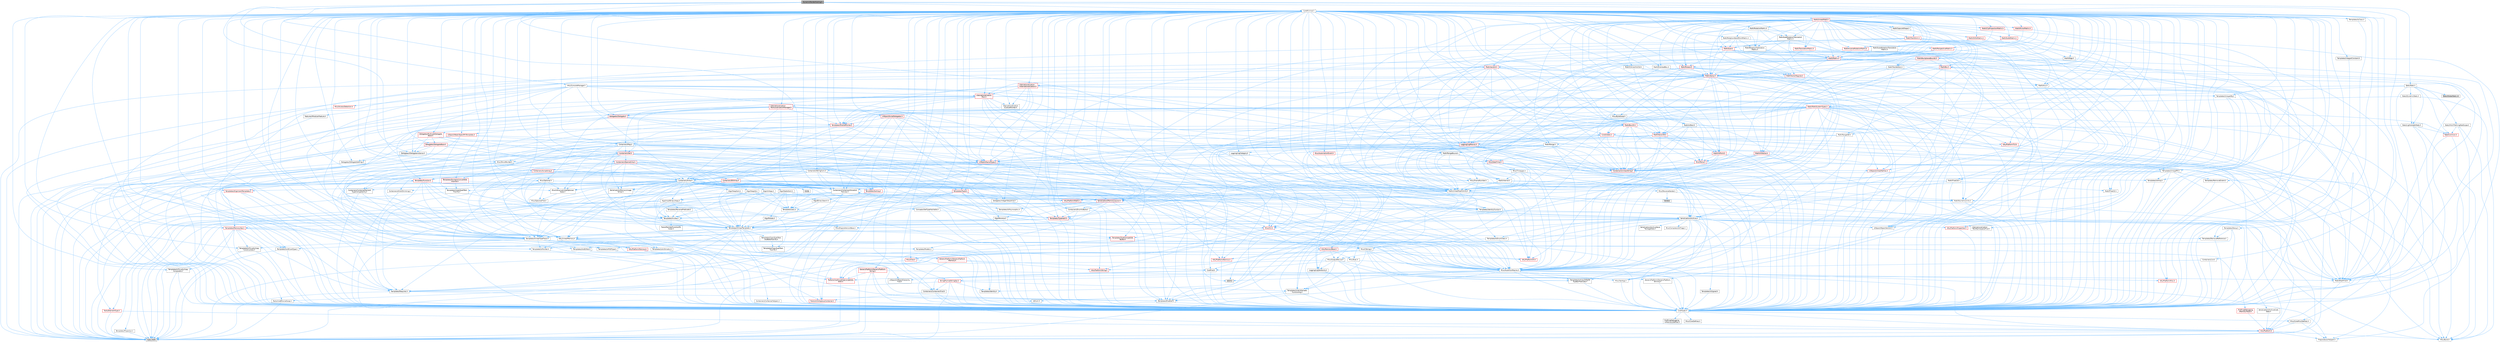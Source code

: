 digraph "DynamicRenderScaling.h"
{
 // INTERACTIVE_SVG=YES
 // LATEX_PDF_SIZE
  bgcolor="transparent";
  edge [fontname=Helvetica,fontsize=10,labelfontname=Helvetica,labelfontsize=10];
  node [fontname=Helvetica,fontsize=10,shape=box,height=0.2,width=0.4];
  Node1 [id="Node000001",label="DynamicRenderScaling.h",height=0.2,width=0.4,color="gray40", fillcolor="grey60", style="filled", fontcolor="black",tooltip=" "];
  Node1 -> Node2 [id="edge1_Node000001_Node000002",color="steelblue1",style="solid",tooltip=" "];
  Node2 [id="Node000002",label="Containers/Array.h",height=0.2,width=0.4,color="grey40", fillcolor="white", style="filled",URL="$df/dd0/Array_8h.html",tooltip=" "];
  Node2 -> Node3 [id="edge2_Node000002_Node000003",color="steelblue1",style="solid",tooltip=" "];
  Node3 [id="Node000003",label="CoreTypes.h",height=0.2,width=0.4,color="grey40", fillcolor="white", style="filled",URL="$dc/dec/CoreTypes_8h.html",tooltip=" "];
  Node3 -> Node4 [id="edge3_Node000003_Node000004",color="steelblue1",style="solid",tooltip=" "];
  Node4 [id="Node000004",label="HAL/Platform.h",height=0.2,width=0.4,color="red", fillcolor="#FFF0F0", style="filled",URL="$d9/dd0/Platform_8h.html",tooltip=" "];
  Node4 -> Node5 [id="edge4_Node000004_Node000005",color="steelblue1",style="solid",tooltip=" "];
  Node5 [id="Node000005",label="Misc/Build.h",height=0.2,width=0.4,color="grey40", fillcolor="white", style="filled",URL="$d3/dbb/Build_8h.html",tooltip=" "];
  Node4 -> Node7 [id="edge5_Node000004_Node000007",color="steelblue1",style="solid",tooltip=" "];
  Node7 [id="Node000007",label="type_traits",height=0.2,width=0.4,color="grey60", fillcolor="#E0E0E0", style="filled",tooltip=" "];
  Node4 -> Node8 [id="edge6_Node000004_Node000008",color="steelblue1",style="solid",tooltip=" "];
  Node8 [id="Node000008",label="PreprocessorHelpers.h",height=0.2,width=0.4,color="grey40", fillcolor="white", style="filled",URL="$db/ddb/PreprocessorHelpers_8h.html",tooltip=" "];
  Node3 -> Node14 [id="edge7_Node000003_Node000014",color="steelblue1",style="solid",tooltip=" "];
  Node14 [id="Node000014",label="ProfilingDebugging\l/UMemoryDefines.h",height=0.2,width=0.4,color="grey40", fillcolor="white", style="filled",URL="$d2/da2/UMemoryDefines_8h.html",tooltip=" "];
  Node3 -> Node15 [id="edge8_Node000003_Node000015",color="steelblue1",style="solid",tooltip=" "];
  Node15 [id="Node000015",label="Misc/CoreMiscDefines.h",height=0.2,width=0.4,color="grey40", fillcolor="white", style="filled",URL="$da/d38/CoreMiscDefines_8h.html",tooltip=" "];
  Node15 -> Node4 [id="edge9_Node000015_Node000004",color="steelblue1",style="solid",tooltip=" "];
  Node15 -> Node8 [id="edge10_Node000015_Node000008",color="steelblue1",style="solid",tooltip=" "];
  Node3 -> Node16 [id="edge11_Node000003_Node000016",color="steelblue1",style="solid",tooltip=" "];
  Node16 [id="Node000016",label="Misc/CoreDefines.h",height=0.2,width=0.4,color="grey40", fillcolor="white", style="filled",URL="$d3/dd2/CoreDefines_8h.html",tooltip=" "];
  Node2 -> Node17 [id="edge12_Node000002_Node000017",color="steelblue1",style="solid",tooltip=" "];
  Node17 [id="Node000017",label="Misc/AssertionMacros.h",height=0.2,width=0.4,color="grey40", fillcolor="white", style="filled",URL="$d0/dfa/AssertionMacros_8h.html",tooltip=" "];
  Node17 -> Node3 [id="edge13_Node000017_Node000003",color="steelblue1",style="solid",tooltip=" "];
  Node17 -> Node4 [id="edge14_Node000017_Node000004",color="steelblue1",style="solid",tooltip=" "];
  Node17 -> Node18 [id="edge15_Node000017_Node000018",color="steelblue1",style="solid",tooltip=" "];
  Node18 [id="Node000018",label="HAL/PlatformMisc.h",height=0.2,width=0.4,color="red", fillcolor="#FFF0F0", style="filled",URL="$d0/df5/PlatformMisc_8h.html",tooltip=" "];
  Node18 -> Node3 [id="edge16_Node000018_Node000003",color="steelblue1",style="solid",tooltip=" "];
  Node17 -> Node8 [id="edge17_Node000017_Node000008",color="steelblue1",style="solid",tooltip=" "];
  Node17 -> Node54 [id="edge18_Node000017_Node000054",color="steelblue1",style="solid",tooltip=" "];
  Node54 [id="Node000054",label="Templates/EnableIf.h",height=0.2,width=0.4,color="grey40", fillcolor="white", style="filled",URL="$d7/d60/EnableIf_8h.html",tooltip=" "];
  Node54 -> Node3 [id="edge19_Node000054_Node000003",color="steelblue1",style="solid",tooltip=" "];
  Node17 -> Node55 [id="edge20_Node000017_Node000055",color="steelblue1",style="solid",tooltip=" "];
  Node55 [id="Node000055",label="Templates/IsArrayOrRefOf\lTypeByPredicate.h",height=0.2,width=0.4,color="grey40", fillcolor="white", style="filled",URL="$d6/da1/IsArrayOrRefOfTypeByPredicate_8h.html",tooltip=" "];
  Node55 -> Node3 [id="edge21_Node000055_Node000003",color="steelblue1",style="solid",tooltip=" "];
  Node17 -> Node56 [id="edge22_Node000017_Node000056",color="steelblue1",style="solid",tooltip=" "];
  Node56 [id="Node000056",label="Templates/IsValidVariadic\lFunctionArg.h",height=0.2,width=0.4,color="grey40", fillcolor="white", style="filled",URL="$d0/dc8/IsValidVariadicFunctionArg_8h.html",tooltip=" "];
  Node56 -> Node3 [id="edge23_Node000056_Node000003",color="steelblue1",style="solid",tooltip=" "];
  Node56 -> Node57 [id="edge24_Node000056_Node000057",color="steelblue1",style="solid",tooltip=" "];
  Node57 [id="Node000057",label="IsEnum.h",height=0.2,width=0.4,color="grey40", fillcolor="white", style="filled",URL="$d4/de5/IsEnum_8h.html",tooltip=" "];
  Node56 -> Node7 [id="edge25_Node000056_Node000007",color="steelblue1",style="solid",tooltip=" "];
  Node17 -> Node58 [id="edge26_Node000017_Node000058",color="steelblue1",style="solid",tooltip=" "];
  Node58 [id="Node000058",label="Traits/IsCharEncodingCompatible\lWith.h",height=0.2,width=0.4,color="red", fillcolor="#FFF0F0", style="filled",URL="$df/dd1/IsCharEncodingCompatibleWith_8h.html",tooltip=" "];
  Node58 -> Node7 [id="edge27_Node000058_Node000007",color="steelblue1",style="solid",tooltip=" "];
  Node17 -> Node60 [id="edge28_Node000017_Node000060",color="steelblue1",style="solid",tooltip=" "];
  Node60 [id="Node000060",label="Misc/VarArgs.h",height=0.2,width=0.4,color="grey40", fillcolor="white", style="filled",URL="$d5/d6f/VarArgs_8h.html",tooltip=" "];
  Node60 -> Node3 [id="edge29_Node000060_Node000003",color="steelblue1",style="solid",tooltip=" "];
  Node17 -> Node61 [id="edge30_Node000017_Node000061",color="steelblue1",style="solid",tooltip=" "];
  Node61 [id="Node000061",label="String/FormatStringSan.h",height=0.2,width=0.4,color="red", fillcolor="#FFF0F0", style="filled",URL="$d3/d8b/FormatStringSan_8h.html",tooltip=" "];
  Node61 -> Node7 [id="edge31_Node000061_Node000007",color="steelblue1",style="solid",tooltip=" "];
  Node61 -> Node3 [id="edge32_Node000061_Node000003",color="steelblue1",style="solid",tooltip=" "];
  Node61 -> Node62 [id="edge33_Node000061_Node000062",color="steelblue1",style="solid",tooltip=" "];
  Node62 [id="Node000062",label="Templates/Requires.h",height=0.2,width=0.4,color="grey40", fillcolor="white", style="filled",URL="$dc/d96/Requires_8h.html",tooltip=" "];
  Node62 -> Node54 [id="edge34_Node000062_Node000054",color="steelblue1",style="solid",tooltip=" "];
  Node62 -> Node7 [id="edge35_Node000062_Node000007",color="steelblue1",style="solid",tooltip=" "];
  Node61 -> Node63 [id="edge36_Node000061_Node000063",color="steelblue1",style="solid",tooltip=" "];
  Node63 [id="Node000063",label="Templates/Identity.h",height=0.2,width=0.4,color="grey40", fillcolor="white", style="filled",URL="$d0/dd5/Identity_8h.html",tooltip=" "];
  Node61 -> Node56 [id="edge37_Node000061_Node000056",color="steelblue1",style="solid",tooltip=" "];
  Node61 -> Node26 [id="edge38_Node000061_Node000026",color="steelblue1",style="solid",tooltip=" "];
  Node26 [id="Node000026",label="Containers/ContainersFwd.h",height=0.2,width=0.4,color="grey40", fillcolor="white", style="filled",URL="$d4/d0a/ContainersFwd_8h.html",tooltip=" "];
  Node26 -> Node4 [id="edge39_Node000026_Node000004",color="steelblue1",style="solid",tooltip=" "];
  Node26 -> Node3 [id="edge40_Node000026_Node000003",color="steelblue1",style="solid",tooltip=" "];
  Node26 -> Node23 [id="edge41_Node000026_Node000023",color="steelblue1",style="solid",tooltip=" "];
  Node23 [id="Node000023",label="Traits/IsContiguousContainer.h",height=0.2,width=0.4,color="red", fillcolor="#FFF0F0", style="filled",URL="$d5/d3c/IsContiguousContainer_8h.html",tooltip=" "];
  Node23 -> Node3 [id="edge42_Node000023_Node000003",color="steelblue1",style="solid",tooltip=" "];
  Node17 -> Node67 [id="edge43_Node000017_Node000067",color="steelblue1",style="solid",tooltip=" "];
  Node67 [id="Node000067",label="atomic",height=0.2,width=0.4,color="grey60", fillcolor="#E0E0E0", style="filled",tooltip=" "];
  Node2 -> Node68 [id="edge44_Node000002_Node000068",color="steelblue1",style="solid",tooltip=" "];
  Node68 [id="Node000068",label="Misc/IntrusiveUnsetOptional\lState.h",height=0.2,width=0.4,color="grey40", fillcolor="white", style="filled",URL="$d2/d0a/IntrusiveUnsetOptionalState_8h.html",tooltip=" "];
  Node68 -> Node69 [id="edge45_Node000068_Node000069",color="steelblue1",style="solid",tooltip=" "];
  Node69 [id="Node000069",label="Misc/OptionalFwd.h",height=0.2,width=0.4,color="grey40", fillcolor="white", style="filled",URL="$dc/d50/OptionalFwd_8h.html",tooltip=" "];
  Node2 -> Node70 [id="edge46_Node000002_Node000070",color="steelblue1",style="solid",tooltip=" "];
  Node70 [id="Node000070",label="Misc/ReverseIterate.h",height=0.2,width=0.4,color="grey40", fillcolor="white", style="filled",URL="$db/de3/ReverseIterate_8h.html",tooltip=" "];
  Node70 -> Node4 [id="edge47_Node000070_Node000004",color="steelblue1",style="solid",tooltip=" "];
  Node70 -> Node71 [id="edge48_Node000070_Node000071",color="steelblue1",style="solid",tooltip=" "];
  Node71 [id="Node000071",label="iterator",height=0.2,width=0.4,color="grey60", fillcolor="#E0E0E0", style="filled",tooltip=" "];
  Node2 -> Node72 [id="edge49_Node000002_Node000072",color="steelblue1",style="solid",tooltip=" "];
  Node72 [id="Node000072",label="HAL/UnrealMemory.h",height=0.2,width=0.4,color="grey40", fillcolor="white", style="filled",URL="$d9/d96/UnrealMemory_8h.html",tooltip=" "];
  Node72 -> Node3 [id="edge50_Node000072_Node000003",color="steelblue1",style="solid",tooltip=" "];
  Node72 -> Node73 [id="edge51_Node000072_Node000073",color="steelblue1",style="solid",tooltip=" "];
  Node73 [id="Node000073",label="GenericPlatform/GenericPlatform\lMemory.h",height=0.2,width=0.4,color="red", fillcolor="#FFF0F0", style="filled",URL="$dd/d22/GenericPlatformMemory_8h.html",tooltip=" "];
  Node73 -> Node25 [id="edge52_Node000073_Node000025",color="steelblue1",style="solid",tooltip=" "];
  Node25 [id="Node000025",label="CoreFwd.h",height=0.2,width=0.4,color="grey40", fillcolor="white", style="filled",URL="$d1/d1e/CoreFwd_8h.html",tooltip=" "];
  Node25 -> Node3 [id="edge53_Node000025_Node000003",color="steelblue1",style="solid",tooltip=" "];
  Node25 -> Node26 [id="edge54_Node000025_Node000026",color="steelblue1",style="solid",tooltip=" "];
  Node25 -> Node27 [id="edge55_Node000025_Node000027",color="steelblue1",style="solid",tooltip=" "];
  Node27 [id="Node000027",label="Math/MathFwd.h",height=0.2,width=0.4,color="grey40", fillcolor="white", style="filled",URL="$d2/d10/MathFwd_8h.html",tooltip=" "];
  Node27 -> Node4 [id="edge56_Node000027_Node000004",color="steelblue1",style="solid",tooltip=" "];
  Node25 -> Node28 [id="edge57_Node000025_Node000028",color="steelblue1",style="solid",tooltip=" "];
  Node28 [id="Node000028",label="UObject/UObjectHierarchy\lFwd.h",height=0.2,width=0.4,color="grey40", fillcolor="white", style="filled",URL="$d3/d13/UObjectHierarchyFwd_8h.html",tooltip=" "];
  Node73 -> Node3 [id="edge58_Node000073_Node000003",color="steelblue1",style="solid",tooltip=" "];
  Node73 -> Node74 [id="edge59_Node000073_Node000074",color="steelblue1",style="solid",tooltip=" "];
  Node74 [id="Node000074",label="HAL/PlatformString.h",height=0.2,width=0.4,color="red", fillcolor="#FFF0F0", style="filled",URL="$db/db5/PlatformString_8h.html",tooltip=" "];
  Node74 -> Node3 [id="edge60_Node000074_Node000003",color="steelblue1",style="solid",tooltip=" "];
  Node72 -> Node76 [id="edge61_Node000072_Node000076",color="steelblue1",style="solid",tooltip=" "];
  Node76 [id="Node000076",label="HAL/MemoryBase.h",height=0.2,width=0.4,color="red", fillcolor="#FFF0F0", style="filled",URL="$d6/d9f/MemoryBase_8h.html",tooltip=" "];
  Node76 -> Node3 [id="edge62_Node000076_Node000003",color="steelblue1",style="solid",tooltip=" "];
  Node76 -> Node47 [id="edge63_Node000076_Node000047",color="steelblue1",style="solid",tooltip=" "];
  Node47 [id="Node000047",label="HAL/PlatformAtomics.h",height=0.2,width=0.4,color="red", fillcolor="#FFF0F0", style="filled",URL="$d3/d36/PlatformAtomics_8h.html",tooltip=" "];
  Node47 -> Node3 [id="edge64_Node000047_Node000003",color="steelblue1",style="solid",tooltip=" "];
  Node76 -> Node30 [id="edge65_Node000076_Node000030",color="steelblue1",style="solid",tooltip=" "];
  Node30 [id="Node000030",label="HAL/PlatformCrt.h",height=0.2,width=0.4,color="red", fillcolor="#FFF0F0", style="filled",URL="$d8/d75/PlatformCrt_8h.html",tooltip=" "];
  Node76 -> Node77 [id="edge66_Node000076_Node000077",color="steelblue1",style="solid",tooltip=" "];
  Node77 [id="Node000077",label="Misc/Exec.h",height=0.2,width=0.4,color="grey40", fillcolor="white", style="filled",URL="$de/ddb/Exec_8h.html",tooltip=" "];
  Node77 -> Node3 [id="edge67_Node000077_Node000003",color="steelblue1",style="solid",tooltip=" "];
  Node77 -> Node17 [id="edge68_Node000077_Node000017",color="steelblue1",style="solid",tooltip=" "];
  Node76 -> Node78 [id="edge69_Node000076_Node000078",color="steelblue1",style="solid",tooltip=" "];
  Node78 [id="Node000078",label="Misc/OutputDevice.h",height=0.2,width=0.4,color="grey40", fillcolor="white", style="filled",URL="$d7/d32/OutputDevice_8h.html",tooltip=" "];
  Node78 -> Node25 [id="edge70_Node000078_Node000025",color="steelblue1",style="solid",tooltip=" "];
  Node78 -> Node3 [id="edge71_Node000078_Node000003",color="steelblue1",style="solid",tooltip=" "];
  Node78 -> Node79 [id="edge72_Node000078_Node000079",color="steelblue1",style="solid",tooltip=" "];
  Node79 [id="Node000079",label="Logging/LogVerbosity.h",height=0.2,width=0.4,color="grey40", fillcolor="white", style="filled",URL="$d2/d8f/LogVerbosity_8h.html",tooltip=" "];
  Node79 -> Node3 [id="edge73_Node000079_Node000003",color="steelblue1",style="solid",tooltip=" "];
  Node78 -> Node60 [id="edge74_Node000078_Node000060",color="steelblue1",style="solid",tooltip=" "];
  Node78 -> Node55 [id="edge75_Node000078_Node000055",color="steelblue1",style="solid",tooltip=" "];
  Node78 -> Node56 [id="edge76_Node000078_Node000056",color="steelblue1",style="solid",tooltip=" "];
  Node78 -> Node58 [id="edge77_Node000078_Node000058",color="steelblue1",style="solid",tooltip=" "];
  Node72 -> Node89 [id="edge78_Node000072_Node000089",color="steelblue1",style="solid",tooltip=" "];
  Node89 [id="Node000089",label="HAL/PlatformMemory.h",height=0.2,width=0.4,color="red", fillcolor="#FFF0F0", style="filled",URL="$de/d68/PlatformMemory_8h.html",tooltip=" "];
  Node89 -> Node3 [id="edge79_Node000089_Node000003",color="steelblue1",style="solid",tooltip=" "];
  Node89 -> Node73 [id="edge80_Node000089_Node000073",color="steelblue1",style="solid",tooltip=" "];
  Node72 -> Node91 [id="edge81_Node000072_Node000091",color="steelblue1",style="solid",tooltip=" "];
  Node91 [id="Node000091",label="ProfilingDebugging\l/MemoryTrace.h",height=0.2,width=0.4,color="red", fillcolor="#FFF0F0", style="filled",URL="$da/dd7/MemoryTrace_8h.html",tooltip=" "];
  Node91 -> Node4 [id="edge82_Node000091_Node000004",color="steelblue1",style="solid",tooltip=" "];
  Node72 -> Node92 [id="edge83_Node000072_Node000092",color="steelblue1",style="solid",tooltip=" "];
  Node92 [id="Node000092",label="Templates/IsPointer.h",height=0.2,width=0.4,color="grey40", fillcolor="white", style="filled",URL="$d7/d05/IsPointer_8h.html",tooltip=" "];
  Node92 -> Node3 [id="edge84_Node000092_Node000003",color="steelblue1",style="solid",tooltip=" "];
  Node2 -> Node93 [id="edge85_Node000002_Node000093",color="steelblue1",style="solid",tooltip=" "];
  Node93 [id="Node000093",label="Templates/UnrealTypeTraits.h",height=0.2,width=0.4,color="grey40", fillcolor="white", style="filled",URL="$d2/d2d/UnrealTypeTraits_8h.html",tooltip=" "];
  Node93 -> Node3 [id="edge86_Node000093_Node000003",color="steelblue1",style="solid",tooltip=" "];
  Node93 -> Node92 [id="edge87_Node000093_Node000092",color="steelblue1",style="solid",tooltip=" "];
  Node93 -> Node17 [id="edge88_Node000093_Node000017",color="steelblue1",style="solid",tooltip=" "];
  Node93 -> Node85 [id="edge89_Node000093_Node000085",color="steelblue1",style="solid",tooltip=" "];
  Node85 [id="Node000085",label="Templates/AndOrNot.h",height=0.2,width=0.4,color="grey40", fillcolor="white", style="filled",URL="$db/d0a/AndOrNot_8h.html",tooltip=" "];
  Node85 -> Node3 [id="edge90_Node000085_Node000003",color="steelblue1",style="solid",tooltip=" "];
  Node93 -> Node54 [id="edge91_Node000093_Node000054",color="steelblue1",style="solid",tooltip=" "];
  Node93 -> Node94 [id="edge92_Node000093_Node000094",color="steelblue1",style="solid",tooltip=" "];
  Node94 [id="Node000094",label="Templates/IsArithmetic.h",height=0.2,width=0.4,color="grey40", fillcolor="white", style="filled",URL="$d2/d5d/IsArithmetic_8h.html",tooltip=" "];
  Node94 -> Node3 [id="edge93_Node000094_Node000003",color="steelblue1",style="solid",tooltip=" "];
  Node93 -> Node57 [id="edge94_Node000093_Node000057",color="steelblue1",style="solid",tooltip=" "];
  Node93 -> Node95 [id="edge95_Node000093_Node000095",color="steelblue1",style="solid",tooltip=" "];
  Node95 [id="Node000095",label="Templates/Models.h",height=0.2,width=0.4,color="grey40", fillcolor="white", style="filled",URL="$d3/d0c/Models_8h.html",tooltip=" "];
  Node95 -> Node63 [id="edge96_Node000095_Node000063",color="steelblue1",style="solid",tooltip=" "];
  Node93 -> Node96 [id="edge97_Node000093_Node000096",color="steelblue1",style="solid",tooltip=" "];
  Node96 [id="Node000096",label="Templates/IsPODType.h",height=0.2,width=0.4,color="grey40", fillcolor="white", style="filled",URL="$d7/db1/IsPODType_8h.html",tooltip=" "];
  Node96 -> Node3 [id="edge98_Node000096_Node000003",color="steelblue1",style="solid",tooltip=" "];
  Node93 -> Node97 [id="edge99_Node000093_Node000097",color="steelblue1",style="solid",tooltip=" "];
  Node97 [id="Node000097",label="Templates/IsUECoreType.h",height=0.2,width=0.4,color="grey40", fillcolor="white", style="filled",URL="$d1/db8/IsUECoreType_8h.html",tooltip=" "];
  Node97 -> Node3 [id="edge100_Node000097_Node000003",color="steelblue1",style="solid",tooltip=" "];
  Node97 -> Node7 [id="edge101_Node000097_Node000007",color="steelblue1",style="solid",tooltip=" "];
  Node93 -> Node86 [id="edge102_Node000093_Node000086",color="steelblue1",style="solid",tooltip=" "];
  Node86 [id="Node000086",label="Templates/IsTriviallyCopy\lConstructible.h",height=0.2,width=0.4,color="grey40", fillcolor="white", style="filled",URL="$d3/d78/IsTriviallyCopyConstructible_8h.html",tooltip=" "];
  Node86 -> Node3 [id="edge103_Node000086_Node000003",color="steelblue1",style="solid",tooltip=" "];
  Node86 -> Node7 [id="edge104_Node000086_Node000007",color="steelblue1",style="solid",tooltip=" "];
  Node2 -> Node98 [id="edge105_Node000002_Node000098",color="steelblue1",style="solid",tooltip=" "];
  Node98 [id="Node000098",label="Templates/UnrealTemplate.h",height=0.2,width=0.4,color="grey40", fillcolor="white", style="filled",URL="$d4/d24/UnrealTemplate_8h.html",tooltip=" "];
  Node98 -> Node3 [id="edge106_Node000098_Node000003",color="steelblue1",style="solid",tooltip=" "];
  Node98 -> Node92 [id="edge107_Node000098_Node000092",color="steelblue1",style="solid",tooltip=" "];
  Node98 -> Node72 [id="edge108_Node000098_Node000072",color="steelblue1",style="solid",tooltip=" "];
  Node98 -> Node99 [id="edge109_Node000098_Node000099",color="steelblue1",style="solid",tooltip=" "];
  Node99 [id="Node000099",label="Templates/CopyQualifiers\lAndRefsFromTo.h",height=0.2,width=0.4,color="grey40", fillcolor="white", style="filled",URL="$d3/db3/CopyQualifiersAndRefsFromTo_8h.html",tooltip=" "];
  Node99 -> Node100 [id="edge110_Node000099_Node000100",color="steelblue1",style="solid",tooltip=" "];
  Node100 [id="Node000100",label="Templates/CopyQualifiers\lFromTo.h",height=0.2,width=0.4,color="grey40", fillcolor="white", style="filled",URL="$d5/db4/CopyQualifiersFromTo_8h.html",tooltip=" "];
  Node98 -> Node93 [id="edge111_Node000098_Node000093",color="steelblue1",style="solid",tooltip=" "];
  Node98 -> Node101 [id="edge112_Node000098_Node000101",color="steelblue1",style="solid",tooltip=" "];
  Node101 [id="Node000101",label="Templates/RemoveReference.h",height=0.2,width=0.4,color="grey40", fillcolor="white", style="filled",URL="$da/dbe/RemoveReference_8h.html",tooltip=" "];
  Node101 -> Node3 [id="edge113_Node000101_Node000003",color="steelblue1",style="solid",tooltip=" "];
  Node98 -> Node62 [id="edge114_Node000098_Node000062",color="steelblue1",style="solid",tooltip=" "];
  Node98 -> Node102 [id="edge115_Node000098_Node000102",color="steelblue1",style="solid",tooltip=" "];
  Node102 [id="Node000102",label="Templates/TypeCompatible\lBytes.h",height=0.2,width=0.4,color="red", fillcolor="#FFF0F0", style="filled",URL="$df/d0a/TypeCompatibleBytes_8h.html",tooltip=" "];
  Node102 -> Node3 [id="edge116_Node000102_Node000003",color="steelblue1",style="solid",tooltip=" "];
  Node102 -> Node7 [id="edge117_Node000102_Node000007",color="steelblue1",style="solid",tooltip=" "];
  Node98 -> Node63 [id="edge118_Node000098_Node000063",color="steelblue1",style="solid",tooltip=" "];
  Node98 -> Node23 [id="edge119_Node000098_Node000023",color="steelblue1",style="solid",tooltip=" "];
  Node98 -> Node103 [id="edge120_Node000098_Node000103",color="steelblue1",style="solid",tooltip=" "];
  Node103 [id="Node000103",label="Traits/UseBitwiseSwap.h",height=0.2,width=0.4,color="grey40", fillcolor="white", style="filled",URL="$db/df3/UseBitwiseSwap_8h.html",tooltip=" "];
  Node103 -> Node3 [id="edge121_Node000103_Node000003",color="steelblue1",style="solid",tooltip=" "];
  Node103 -> Node7 [id="edge122_Node000103_Node000007",color="steelblue1",style="solid",tooltip=" "];
  Node98 -> Node7 [id="edge123_Node000098_Node000007",color="steelblue1",style="solid",tooltip=" "];
  Node2 -> Node104 [id="edge124_Node000002_Node000104",color="steelblue1",style="solid",tooltip=" "];
  Node104 [id="Node000104",label="Containers/AllowShrinking.h",height=0.2,width=0.4,color="grey40", fillcolor="white", style="filled",URL="$d7/d1a/AllowShrinking_8h.html",tooltip=" "];
  Node104 -> Node3 [id="edge125_Node000104_Node000003",color="steelblue1",style="solid",tooltip=" "];
  Node2 -> Node105 [id="edge126_Node000002_Node000105",color="steelblue1",style="solid",tooltip=" "];
  Node105 [id="Node000105",label="Containers/ContainerAllocation\lPolicies.h",height=0.2,width=0.4,color="grey40", fillcolor="white", style="filled",URL="$d7/dff/ContainerAllocationPolicies_8h.html",tooltip=" "];
  Node105 -> Node3 [id="edge127_Node000105_Node000003",color="steelblue1",style="solid",tooltip=" "];
  Node105 -> Node106 [id="edge128_Node000105_Node000106",color="steelblue1",style="solid",tooltip=" "];
  Node106 [id="Node000106",label="Containers/ContainerHelpers.h",height=0.2,width=0.4,color="grey40", fillcolor="white", style="filled",URL="$d7/d33/ContainerHelpers_8h.html",tooltip=" "];
  Node106 -> Node3 [id="edge129_Node000106_Node000003",color="steelblue1",style="solid",tooltip=" "];
  Node105 -> Node105 [id="edge130_Node000105_Node000105",color="steelblue1",style="solid",tooltip=" "];
  Node105 -> Node107 [id="edge131_Node000105_Node000107",color="steelblue1",style="solid",tooltip=" "];
  Node107 [id="Node000107",label="HAL/PlatformMath.h",height=0.2,width=0.4,color="red", fillcolor="#FFF0F0", style="filled",URL="$dc/d53/PlatformMath_8h.html",tooltip=" "];
  Node107 -> Node3 [id="edge132_Node000107_Node000003",color="steelblue1",style="solid",tooltip=" "];
  Node105 -> Node72 [id="edge133_Node000105_Node000072",color="steelblue1",style="solid",tooltip=" "];
  Node105 -> Node40 [id="edge134_Node000105_Node000040",color="steelblue1",style="solid",tooltip=" "];
  Node40 [id="Node000040",label="Math/NumericLimits.h",height=0.2,width=0.4,color="grey40", fillcolor="white", style="filled",URL="$df/d1b/NumericLimits_8h.html",tooltip=" "];
  Node40 -> Node3 [id="edge135_Node000040_Node000003",color="steelblue1",style="solid",tooltip=" "];
  Node105 -> Node17 [id="edge136_Node000105_Node000017",color="steelblue1",style="solid",tooltip=" "];
  Node105 -> Node115 [id="edge137_Node000105_Node000115",color="steelblue1",style="solid",tooltip=" "];
  Node115 [id="Node000115",label="Templates/IsPolymorphic.h",height=0.2,width=0.4,color="grey40", fillcolor="white", style="filled",URL="$dc/d20/IsPolymorphic_8h.html",tooltip=" "];
  Node105 -> Node116 [id="edge138_Node000105_Node000116",color="steelblue1",style="solid",tooltip=" "];
  Node116 [id="Node000116",label="Templates/MemoryOps.h",height=0.2,width=0.4,color="red", fillcolor="#FFF0F0", style="filled",URL="$db/dea/MemoryOps_8h.html",tooltip=" "];
  Node116 -> Node3 [id="edge139_Node000116_Node000003",color="steelblue1",style="solid",tooltip=" "];
  Node116 -> Node72 [id="edge140_Node000116_Node000072",color="steelblue1",style="solid",tooltip=" "];
  Node116 -> Node87 [id="edge141_Node000116_Node000087",color="steelblue1",style="solid",tooltip=" "];
  Node87 [id="Node000087",label="Templates/IsTriviallyCopy\lAssignable.h",height=0.2,width=0.4,color="grey40", fillcolor="white", style="filled",URL="$d2/df2/IsTriviallyCopyAssignable_8h.html",tooltip=" "];
  Node87 -> Node3 [id="edge142_Node000087_Node000003",color="steelblue1",style="solid",tooltip=" "];
  Node87 -> Node7 [id="edge143_Node000087_Node000007",color="steelblue1",style="solid",tooltip=" "];
  Node116 -> Node86 [id="edge144_Node000116_Node000086",color="steelblue1",style="solid",tooltip=" "];
  Node116 -> Node62 [id="edge145_Node000116_Node000062",color="steelblue1",style="solid",tooltip=" "];
  Node116 -> Node93 [id="edge146_Node000116_Node000093",color="steelblue1",style="solid",tooltip=" "];
  Node116 -> Node103 [id="edge147_Node000116_Node000103",color="steelblue1",style="solid",tooltip=" "];
  Node116 -> Node7 [id="edge148_Node000116_Node000007",color="steelblue1",style="solid",tooltip=" "];
  Node105 -> Node102 [id="edge149_Node000105_Node000102",color="steelblue1",style="solid",tooltip=" "];
  Node105 -> Node7 [id="edge150_Node000105_Node000007",color="steelblue1",style="solid",tooltip=" "];
  Node2 -> Node117 [id="edge151_Node000002_Node000117",color="steelblue1",style="solid",tooltip=" "];
  Node117 [id="Node000117",label="Containers/ContainerElement\lTypeCompatibility.h",height=0.2,width=0.4,color="grey40", fillcolor="white", style="filled",URL="$df/ddf/ContainerElementTypeCompatibility_8h.html",tooltip=" "];
  Node117 -> Node3 [id="edge152_Node000117_Node000003",color="steelblue1",style="solid",tooltip=" "];
  Node117 -> Node93 [id="edge153_Node000117_Node000093",color="steelblue1",style="solid",tooltip=" "];
  Node2 -> Node118 [id="edge154_Node000002_Node000118",color="steelblue1",style="solid",tooltip=" "];
  Node118 [id="Node000118",label="Serialization/Archive.h",height=0.2,width=0.4,color="grey40", fillcolor="white", style="filled",URL="$d7/d3b/Archive_8h.html",tooltip=" "];
  Node118 -> Node25 [id="edge155_Node000118_Node000025",color="steelblue1",style="solid",tooltip=" "];
  Node118 -> Node3 [id="edge156_Node000118_Node000003",color="steelblue1",style="solid",tooltip=" "];
  Node118 -> Node119 [id="edge157_Node000118_Node000119",color="steelblue1",style="solid",tooltip=" "];
  Node119 [id="Node000119",label="HAL/PlatformProperties.h",height=0.2,width=0.4,color="red", fillcolor="#FFF0F0", style="filled",URL="$d9/db0/PlatformProperties_8h.html",tooltip=" "];
  Node119 -> Node3 [id="edge158_Node000119_Node000003",color="steelblue1",style="solid",tooltip=" "];
  Node118 -> Node122 [id="edge159_Node000118_Node000122",color="steelblue1",style="solid",tooltip=" "];
  Node122 [id="Node000122",label="Internationalization\l/TextNamespaceFwd.h",height=0.2,width=0.4,color="grey40", fillcolor="white", style="filled",URL="$d8/d97/TextNamespaceFwd_8h.html",tooltip=" "];
  Node122 -> Node3 [id="edge160_Node000122_Node000003",color="steelblue1",style="solid",tooltip=" "];
  Node118 -> Node27 [id="edge161_Node000118_Node000027",color="steelblue1",style="solid",tooltip=" "];
  Node118 -> Node17 [id="edge162_Node000118_Node000017",color="steelblue1",style="solid",tooltip=" "];
  Node118 -> Node5 [id="edge163_Node000118_Node000005",color="steelblue1",style="solid",tooltip=" "];
  Node118 -> Node41 [id="edge164_Node000118_Node000041",color="steelblue1",style="solid",tooltip=" "];
  Node41 [id="Node000041",label="Misc/CompressionFlags.h",height=0.2,width=0.4,color="grey40", fillcolor="white", style="filled",URL="$d9/d76/CompressionFlags_8h.html",tooltip=" "];
  Node118 -> Node123 [id="edge165_Node000118_Node000123",color="steelblue1",style="solid",tooltip=" "];
  Node123 [id="Node000123",label="Misc/EngineVersionBase.h",height=0.2,width=0.4,color="grey40", fillcolor="white", style="filled",URL="$d5/d2b/EngineVersionBase_8h.html",tooltip=" "];
  Node123 -> Node3 [id="edge166_Node000123_Node000003",color="steelblue1",style="solid",tooltip=" "];
  Node118 -> Node60 [id="edge167_Node000118_Node000060",color="steelblue1",style="solid",tooltip=" "];
  Node118 -> Node124 [id="edge168_Node000118_Node000124",color="steelblue1",style="solid",tooltip=" "];
  Node124 [id="Node000124",label="Serialization/ArchiveCook\lData.h",height=0.2,width=0.4,color="grey40", fillcolor="white", style="filled",URL="$dc/db6/ArchiveCookData_8h.html",tooltip=" "];
  Node124 -> Node4 [id="edge169_Node000124_Node000004",color="steelblue1",style="solid",tooltip=" "];
  Node118 -> Node125 [id="edge170_Node000118_Node000125",color="steelblue1",style="solid",tooltip=" "];
  Node125 [id="Node000125",label="Serialization/ArchiveSave\lPackageData.h",height=0.2,width=0.4,color="grey40", fillcolor="white", style="filled",URL="$d1/d37/ArchiveSavePackageData_8h.html",tooltip=" "];
  Node118 -> Node54 [id="edge171_Node000118_Node000054",color="steelblue1",style="solid",tooltip=" "];
  Node118 -> Node55 [id="edge172_Node000118_Node000055",color="steelblue1",style="solid",tooltip=" "];
  Node118 -> Node126 [id="edge173_Node000118_Node000126",color="steelblue1",style="solid",tooltip=" "];
  Node126 [id="Node000126",label="Templates/IsEnumClass.h",height=0.2,width=0.4,color="grey40", fillcolor="white", style="filled",URL="$d7/d15/IsEnumClass_8h.html",tooltip=" "];
  Node126 -> Node3 [id="edge174_Node000126_Node000003",color="steelblue1",style="solid",tooltip=" "];
  Node126 -> Node85 [id="edge175_Node000126_Node000085",color="steelblue1",style="solid",tooltip=" "];
  Node118 -> Node112 [id="edge176_Node000118_Node000112",color="steelblue1",style="solid",tooltip=" "];
  Node112 [id="Node000112",label="Templates/IsSigned.h",height=0.2,width=0.4,color="grey40", fillcolor="white", style="filled",URL="$d8/dd8/IsSigned_8h.html",tooltip=" "];
  Node112 -> Node3 [id="edge177_Node000112_Node000003",color="steelblue1",style="solid",tooltip=" "];
  Node118 -> Node56 [id="edge178_Node000118_Node000056",color="steelblue1",style="solid",tooltip=" "];
  Node118 -> Node98 [id="edge179_Node000118_Node000098",color="steelblue1",style="solid",tooltip=" "];
  Node118 -> Node58 [id="edge180_Node000118_Node000058",color="steelblue1",style="solid",tooltip=" "];
  Node118 -> Node127 [id="edge181_Node000118_Node000127",color="steelblue1",style="solid",tooltip=" "];
  Node127 [id="Node000127",label="UObject/ObjectVersion.h",height=0.2,width=0.4,color="grey40", fillcolor="white", style="filled",URL="$da/d63/ObjectVersion_8h.html",tooltip=" "];
  Node127 -> Node3 [id="edge182_Node000127_Node000003",color="steelblue1",style="solid",tooltip=" "];
  Node2 -> Node128 [id="edge183_Node000002_Node000128",color="steelblue1",style="solid",tooltip=" "];
  Node128 [id="Node000128",label="Serialization/MemoryImage\lWriter.h",height=0.2,width=0.4,color="grey40", fillcolor="white", style="filled",URL="$d0/d08/MemoryImageWriter_8h.html",tooltip=" "];
  Node128 -> Node3 [id="edge184_Node000128_Node000003",color="steelblue1",style="solid",tooltip=" "];
  Node128 -> Node129 [id="edge185_Node000128_Node000129",color="steelblue1",style="solid",tooltip=" "];
  Node129 [id="Node000129",label="Serialization/MemoryLayout.h",height=0.2,width=0.4,color="red", fillcolor="#FFF0F0", style="filled",URL="$d7/d66/MemoryLayout_8h.html",tooltip=" "];
  Node129 -> Node132 [id="edge186_Node000129_Node000132",color="steelblue1",style="solid",tooltip=" "];
  Node132 [id="Node000132",label="Containers/EnumAsByte.h",height=0.2,width=0.4,color="grey40", fillcolor="white", style="filled",URL="$d6/d9a/EnumAsByte_8h.html",tooltip=" "];
  Node132 -> Node3 [id="edge187_Node000132_Node000003",color="steelblue1",style="solid",tooltip=" "];
  Node132 -> Node96 [id="edge188_Node000132_Node000096",color="steelblue1",style="solid",tooltip=" "];
  Node132 -> Node133 [id="edge189_Node000132_Node000133",color="steelblue1",style="solid",tooltip=" "];
  Node133 [id="Node000133",label="Templates/TypeHash.h",height=0.2,width=0.4,color="red", fillcolor="#FFF0F0", style="filled",URL="$d1/d62/TypeHash_8h.html",tooltip=" "];
  Node133 -> Node3 [id="edge190_Node000133_Node000003",color="steelblue1",style="solid",tooltip=" "];
  Node133 -> Node62 [id="edge191_Node000133_Node000062",color="steelblue1",style="solid",tooltip=" "];
  Node133 -> Node134 [id="edge192_Node000133_Node000134",color="steelblue1",style="solid",tooltip=" "];
  Node134 [id="Node000134",label="Misc/Crc.h",height=0.2,width=0.4,color="red", fillcolor="#FFF0F0", style="filled",URL="$d4/dd2/Crc_8h.html",tooltip=" "];
  Node134 -> Node3 [id="edge193_Node000134_Node000003",color="steelblue1",style="solid",tooltip=" "];
  Node134 -> Node74 [id="edge194_Node000134_Node000074",color="steelblue1",style="solid",tooltip=" "];
  Node134 -> Node17 [id="edge195_Node000134_Node000017",color="steelblue1",style="solid",tooltip=" "];
  Node134 -> Node135 [id="edge196_Node000134_Node000135",color="steelblue1",style="solid",tooltip=" "];
  Node135 [id="Node000135",label="Misc/CString.h",height=0.2,width=0.4,color="grey40", fillcolor="white", style="filled",URL="$d2/d49/CString_8h.html",tooltip=" "];
  Node135 -> Node3 [id="edge197_Node000135_Node000003",color="steelblue1",style="solid",tooltip=" "];
  Node135 -> Node30 [id="edge198_Node000135_Node000030",color="steelblue1",style="solid",tooltip=" "];
  Node135 -> Node74 [id="edge199_Node000135_Node000074",color="steelblue1",style="solid",tooltip=" "];
  Node135 -> Node17 [id="edge200_Node000135_Node000017",color="steelblue1",style="solid",tooltip=" "];
  Node135 -> Node136 [id="edge201_Node000135_Node000136",color="steelblue1",style="solid",tooltip=" "];
  Node136 [id="Node000136",label="Misc/Char.h",height=0.2,width=0.4,color="red", fillcolor="#FFF0F0", style="filled",URL="$d0/d58/Char_8h.html",tooltip=" "];
  Node136 -> Node3 [id="edge202_Node000136_Node000003",color="steelblue1",style="solid",tooltip=" "];
  Node136 -> Node7 [id="edge203_Node000136_Node000007",color="steelblue1",style="solid",tooltip=" "];
  Node135 -> Node60 [id="edge204_Node000135_Node000060",color="steelblue1",style="solid",tooltip=" "];
  Node135 -> Node55 [id="edge205_Node000135_Node000055",color="steelblue1",style="solid",tooltip=" "];
  Node135 -> Node56 [id="edge206_Node000135_Node000056",color="steelblue1",style="solid",tooltip=" "];
  Node135 -> Node58 [id="edge207_Node000135_Node000058",color="steelblue1",style="solid",tooltip=" "];
  Node134 -> Node136 [id="edge208_Node000134_Node000136",color="steelblue1",style="solid",tooltip=" "];
  Node134 -> Node93 [id="edge209_Node000134_Node000093",color="steelblue1",style="solid",tooltip=" "];
  Node133 -> Node7 [id="edge210_Node000133_Node000007",color="steelblue1",style="solid",tooltip=" "];
  Node129 -> Node72 [id="edge211_Node000129_Node000072",color="steelblue1",style="solid",tooltip=" "];
  Node129 -> Node54 [id="edge212_Node000129_Node000054",color="steelblue1",style="solid",tooltip=" "];
  Node129 -> Node115 [id="edge213_Node000129_Node000115",color="steelblue1",style="solid",tooltip=" "];
  Node129 -> Node95 [id="edge214_Node000129_Node000095",color="steelblue1",style="solid",tooltip=" "];
  Node129 -> Node98 [id="edge215_Node000129_Node000098",color="steelblue1",style="solid",tooltip=" "];
  Node2 -> Node142 [id="edge216_Node000002_Node000142",color="steelblue1",style="solid",tooltip=" "];
  Node142 [id="Node000142",label="Algo/Heapify.h",height=0.2,width=0.4,color="grey40", fillcolor="white", style="filled",URL="$d0/d2a/Heapify_8h.html",tooltip=" "];
  Node142 -> Node143 [id="edge217_Node000142_Node000143",color="steelblue1",style="solid",tooltip=" "];
  Node143 [id="Node000143",label="Algo/Impl/BinaryHeap.h",height=0.2,width=0.4,color="grey40", fillcolor="white", style="filled",URL="$d7/da3/Algo_2Impl_2BinaryHeap_8h.html",tooltip=" "];
  Node143 -> Node144 [id="edge218_Node000143_Node000144",color="steelblue1",style="solid",tooltip=" "];
  Node144 [id="Node000144",label="Templates/Invoke.h",height=0.2,width=0.4,color="grey40", fillcolor="white", style="filled",URL="$d7/deb/Invoke_8h.html",tooltip=" "];
  Node144 -> Node3 [id="edge219_Node000144_Node000003",color="steelblue1",style="solid",tooltip=" "];
  Node144 -> Node145 [id="edge220_Node000144_Node000145",color="steelblue1",style="solid",tooltip=" "];
  Node145 [id="Node000145",label="Traits/MemberFunctionPtr\lOuter.h",height=0.2,width=0.4,color="grey40", fillcolor="white", style="filled",URL="$db/da7/MemberFunctionPtrOuter_8h.html",tooltip=" "];
  Node144 -> Node98 [id="edge221_Node000144_Node000098",color="steelblue1",style="solid",tooltip=" "];
  Node144 -> Node7 [id="edge222_Node000144_Node000007",color="steelblue1",style="solid",tooltip=" "];
  Node143 -> Node146 [id="edge223_Node000143_Node000146",color="steelblue1",style="solid",tooltip=" "];
  Node146 [id="Node000146",label="Templates/Projection.h",height=0.2,width=0.4,color="grey40", fillcolor="white", style="filled",URL="$d7/df0/Projection_8h.html",tooltip=" "];
  Node146 -> Node7 [id="edge224_Node000146_Node000007",color="steelblue1",style="solid",tooltip=" "];
  Node143 -> Node147 [id="edge225_Node000143_Node000147",color="steelblue1",style="solid",tooltip=" "];
  Node147 [id="Node000147",label="Templates/ReversePredicate.h",height=0.2,width=0.4,color="grey40", fillcolor="white", style="filled",URL="$d8/d28/ReversePredicate_8h.html",tooltip=" "];
  Node147 -> Node144 [id="edge226_Node000147_Node000144",color="steelblue1",style="solid",tooltip=" "];
  Node147 -> Node98 [id="edge227_Node000147_Node000098",color="steelblue1",style="solid",tooltip=" "];
  Node143 -> Node7 [id="edge228_Node000143_Node000007",color="steelblue1",style="solid",tooltip=" "];
  Node142 -> Node148 [id="edge229_Node000142_Node000148",color="steelblue1",style="solid",tooltip=" "];
  Node148 [id="Node000148",label="Templates/IdentityFunctor.h",height=0.2,width=0.4,color="grey40", fillcolor="white", style="filled",URL="$d7/d2e/IdentityFunctor_8h.html",tooltip=" "];
  Node148 -> Node4 [id="edge230_Node000148_Node000004",color="steelblue1",style="solid",tooltip=" "];
  Node142 -> Node144 [id="edge231_Node000142_Node000144",color="steelblue1",style="solid",tooltip=" "];
  Node142 -> Node149 [id="edge232_Node000142_Node000149",color="steelblue1",style="solid",tooltip=" "];
  Node149 [id="Node000149",label="Templates/Less.h",height=0.2,width=0.4,color="grey40", fillcolor="white", style="filled",URL="$de/dc8/Less_8h.html",tooltip=" "];
  Node149 -> Node3 [id="edge233_Node000149_Node000003",color="steelblue1",style="solid",tooltip=" "];
  Node149 -> Node98 [id="edge234_Node000149_Node000098",color="steelblue1",style="solid",tooltip=" "];
  Node142 -> Node98 [id="edge235_Node000142_Node000098",color="steelblue1",style="solid",tooltip=" "];
  Node2 -> Node150 [id="edge236_Node000002_Node000150",color="steelblue1",style="solid",tooltip=" "];
  Node150 [id="Node000150",label="Algo/HeapSort.h",height=0.2,width=0.4,color="grey40", fillcolor="white", style="filled",URL="$d3/d92/HeapSort_8h.html",tooltip=" "];
  Node150 -> Node143 [id="edge237_Node000150_Node000143",color="steelblue1",style="solid",tooltip=" "];
  Node150 -> Node148 [id="edge238_Node000150_Node000148",color="steelblue1",style="solid",tooltip=" "];
  Node150 -> Node149 [id="edge239_Node000150_Node000149",color="steelblue1",style="solid",tooltip=" "];
  Node150 -> Node98 [id="edge240_Node000150_Node000098",color="steelblue1",style="solid",tooltip=" "];
  Node2 -> Node151 [id="edge241_Node000002_Node000151",color="steelblue1",style="solid",tooltip=" "];
  Node151 [id="Node000151",label="Algo/IsHeap.h",height=0.2,width=0.4,color="grey40", fillcolor="white", style="filled",URL="$de/d32/IsHeap_8h.html",tooltip=" "];
  Node151 -> Node143 [id="edge242_Node000151_Node000143",color="steelblue1",style="solid",tooltip=" "];
  Node151 -> Node148 [id="edge243_Node000151_Node000148",color="steelblue1",style="solid",tooltip=" "];
  Node151 -> Node144 [id="edge244_Node000151_Node000144",color="steelblue1",style="solid",tooltip=" "];
  Node151 -> Node149 [id="edge245_Node000151_Node000149",color="steelblue1",style="solid",tooltip=" "];
  Node151 -> Node98 [id="edge246_Node000151_Node000098",color="steelblue1",style="solid",tooltip=" "];
  Node2 -> Node143 [id="edge247_Node000002_Node000143",color="steelblue1",style="solid",tooltip=" "];
  Node2 -> Node152 [id="edge248_Node000002_Node000152",color="steelblue1",style="solid",tooltip=" "];
  Node152 [id="Node000152",label="Algo/StableSort.h",height=0.2,width=0.4,color="grey40", fillcolor="white", style="filled",URL="$d7/d3c/StableSort_8h.html",tooltip=" "];
  Node152 -> Node153 [id="edge249_Node000152_Node000153",color="steelblue1",style="solid",tooltip=" "];
  Node153 [id="Node000153",label="Algo/BinarySearch.h",height=0.2,width=0.4,color="grey40", fillcolor="white", style="filled",URL="$db/db4/BinarySearch_8h.html",tooltip=" "];
  Node153 -> Node148 [id="edge250_Node000153_Node000148",color="steelblue1",style="solid",tooltip=" "];
  Node153 -> Node144 [id="edge251_Node000153_Node000144",color="steelblue1",style="solid",tooltip=" "];
  Node153 -> Node149 [id="edge252_Node000153_Node000149",color="steelblue1",style="solid",tooltip=" "];
  Node152 -> Node154 [id="edge253_Node000152_Node000154",color="steelblue1",style="solid",tooltip=" "];
  Node154 [id="Node000154",label="Algo/Rotate.h",height=0.2,width=0.4,color="grey40", fillcolor="white", style="filled",URL="$dd/da7/Rotate_8h.html",tooltip=" "];
  Node154 -> Node98 [id="edge254_Node000154_Node000098",color="steelblue1",style="solid",tooltip=" "];
  Node152 -> Node148 [id="edge255_Node000152_Node000148",color="steelblue1",style="solid",tooltip=" "];
  Node152 -> Node144 [id="edge256_Node000152_Node000144",color="steelblue1",style="solid",tooltip=" "];
  Node152 -> Node149 [id="edge257_Node000152_Node000149",color="steelblue1",style="solid",tooltip=" "];
  Node152 -> Node98 [id="edge258_Node000152_Node000098",color="steelblue1",style="solid",tooltip=" "];
  Node2 -> Node155 [id="edge259_Node000002_Node000155",color="steelblue1",style="solid",tooltip=" "];
  Node155 [id="Node000155",label="Concepts/GetTypeHashable.h",height=0.2,width=0.4,color="grey40", fillcolor="white", style="filled",URL="$d3/da2/GetTypeHashable_8h.html",tooltip=" "];
  Node155 -> Node3 [id="edge260_Node000155_Node000003",color="steelblue1",style="solid",tooltip=" "];
  Node155 -> Node133 [id="edge261_Node000155_Node000133",color="steelblue1",style="solid",tooltip=" "];
  Node2 -> Node148 [id="edge262_Node000002_Node000148",color="steelblue1",style="solid",tooltip=" "];
  Node2 -> Node144 [id="edge263_Node000002_Node000144",color="steelblue1",style="solid",tooltip=" "];
  Node2 -> Node149 [id="edge264_Node000002_Node000149",color="steelblue1",style="solid",tooltip=" "];
  Node2 -> Node156 [id="edge265_Node000002_Node000156",color="steelblue1",style="solid",tooltip=" "];
  Node156 [id="Node000156",label="Templates/LosesQualifiers\lFromTo.h",height=0.2,width=0.4,color="grey40", fillcolor="white", style="filled",URL="$d2/db3/LosesQualifiersFromTo_8h.html",tooltip=" "];
  Node156 -> Node100 [id="edge266_Node000156_Node000100",color="steelblue1",style="solid",tooltip=" "];
  Node156 -> Node7 [id="edge267_Node000156_Node000007",color="steelblue1",style="solid",tooltip=" "];
  Node2 -> Node62 [id="edge268_Node000002_Node000062",color="steelblue1",style="solid",tooltip=" "];
  Node2 -> Node157 [id="edge269_Node000002_Node000157",color="steelblue1",style="solid",tooltip=" "];
  Node157 [id="Node000157",label="Templates/Sorting.h",height=0.2,width=0.4,color="red", fillcolor="#FFF0F0", style="filled",URL="$d3/d9e/Sorting_8h.html",tooltip=" "];
  Node157 -> Node3 [id="edge270_Node000157_Node000003",color="steelblue1",style="solid",tooltip=" "];
  Node157 -> Node153 [id="edge271_Node000157_Node000153",color="steelblue1",style="solid",tooltip=" "];
  Node157 -> Node107 [id="edge272_Node000157_Node000107",color="steelblue1",style="solid",tooltip=" "];
  Node157 -> Node149 [id="edge273_Node000157_Node000149",color="steelblue1",style="solid",tooltip=" "];
  Node2 -> Node161 [id="edge274_Node000002_Node000161",color="steelblue1",style="solid",tooltip=" "];
  Node161 [id="Node000161",label="Templates/AlignmentTemplates.h",height=0.2,width=0.4,color="red", fillcolor="#FFF0F0", style="filled",URL="$dd/d32/AlignmentTemplates_8h.html",tooltip=" "];
  Node161 -> Node3 [id="edge275_Node000161_Node000003",color="steelblue1",style="solid",tooltip=" "];
  Node161 -> Node92 [id="edge276_Node000161_Node000092",color="steelblue1",style="solid",tooltip=" "];
  Node2 -> Node21 [id="edge277_Node000002_Node000021",color="steelblue1",style="solid",tooltip=" "];
  Node21 [id="Node000021",label="Traits/ElementType.h",height=0.2,width=0.4,color="red", fillcolor="#FFF0F0", style="filled",URL="$d5/d4f/ElementType_8h.html",tooltip=" "];
  Node21 -> Node4 [id="edge278_Node000021_Node000004",color="steelblue1",style="solid",tooltip=" "];
  Node21 -> Node7 [id="edge279_Node000021_Node000007",color="steelblue1",style="solid",tooltip=" "];
  Node2 -> Node113 [id="edge280_Node000002_Node000113",color="steelblue1",style="solid",tooltip=" "];
  Node113 [id="Node000113",label="limits",height=0.2,width=0.4,color="grey60", fillcolor="#E0E0E0", style="filled",tooltip=" "];
  Node2 -> Node7 [id="edge281_Node000002_Node000007",color="steelblue1",style="solid",tooltip=" "];
  Node1 -> Node105 [id="edge282_Node000001_Node000105",color="steelblue1",style="solid",tooltip=" "];
  Node1 -> Node162 [id="edge283_Node000001_Node000162",color="steelblue1",style="solid",tooltip=" "];
  Node162 [id="Node000162",label="Containers/List.h",height=0.2,width=0.4,color="grey40", fillcolor="white", style="filled",URL="$de/d88/List_8h.html",tooltip=" "];
  Node162 -> Node3 [id="edge284_Node000162_Node000003",color="steelblue1",style="solid",tooltip=" "];
  Node162 -> Node17 [id="edge285_Node000162_Node000017",color="steelblue1",style="solid",tooltip=" "];
  Node1 -> Node163 [id="edge286_Node000001_Node000163",color="steelblue1",style="solid",tooltip=" "];
  Node163 [id="Node000163",label="CoreMinimal.h",height=0.2,width=0.4,color="grey40", fillcolor="white", style="filled",URL="$d7/d67/CoreMinimal_8h.html",tooltip=" "];
  Node163 -> Node3 [id="edge287_Node000163_Node000003",color="steelblue1",style="solid",tooltip=" "];
  Node163 -> Node25 [id="edge288_Node000163_Node000025",color="steelblue1",style="solid",tooltip=" "];
  Node163 -> Node28 [id="edge289_Node000163_Node000028",color="steelblue1",style="solid",tooltip=" "];
  Node163 -> Node26 [id="edge290_Node000163_Node000026",color="steelblue1",style="solid",tooltip=" "];
  Node163 -> Node60 [id="edge291_Node000163_Node000060",color="steelblue1",style="solid",tooltip=" "];
  Node163 -> Node79 [id="edge292_Node000163_Node000079",color="steelblue1",style="solid",tooltip=" "];
  Node163 -> Node78 [id="edge293_Node000163_Node000078",color="steelblue1",style="solid",tooltip=" "];
  Node163 -> Node30 [id="edge294_Node000163_Node000030",color="steelblue1",style="solid",tooltip=" "];
  Node163 -> Node18 [id="edge295_Node000163_Node000018",color="steelblue1",style="solid",tooltip=" "];
  Node163 -> Node17 [id="edge296_Node000163_Node000017",color="steelblue1",style="solid",tooltip=" "];
  Node163 -> Node92 [id="edge297_Node000163_Node000092",color="steelblue1",style="solid",tooltip=" "];
  Node163 -> Node89 [id="edge298_Node000163_Node000089",color="steelblue1",style="solid",tooltip=" "];
  Node163 -> Node47 [id="edge299_Node000163_Node000047",color="steelblue1",style="solid",tooltip=" "];
  Node163 -> Node77 [id="edge300_Node000163_Node000077",color="steelblue1",style="solid",tooltip=" "];
  Node163 -> Node76 [id="edge301_Node000163_Node000076",color="steelblue1",style="solid",tooltip=" "];
  Node163 -> Node72 [id="edge302_Node000163_Node000072",color="steelblue1",style="solid",tooltip=" "];
  Node163 -> Node94 [id="edge303_Node000163_Node000094",color="steelblue1",style="solid",tooltip=" "];
  Node163 -> Node85 [id="edge304_Node000163_Node000085",color="steelblue1",style="solid",tooltip=" "];
  Node163 -> Node96 [id="edge305_Node000163_Node000096",color="steelblue1",style="solid",tooltip=" "];
  Node163 -> Node97 [id="edge306_Node000163_Node000097",color="steelblue1",style="solid",tooltip=" "];
  Node163 -> Node86 [id="edge307_Node000163_Node000086",color="steelblue1",style="solid",tooltip=" "];
  Node163 -> Node93 [id="edge308_Node000163_Node000093",color="steelblue1",style="solid",tooltip=" "];
  Node163 -> Node54 [id="edge309_Node000163_Node000054",color="steelblue1",style="solid",tooltip=" "];
  Node163 -> Node101 [id="edge310_Node000163_Node000101",color="steelblue1",style="solid",tooltip=" "];
  Node163 -> Node164 [id="edge311_Node000163_Node000164",color="steelblue1",style="solid",tooltip=" "];
  Node164 [id="Node000164",label="Templates/IntegralConstant.h",height=0.2,width=0.4,color="grey40", fillcolor="white", style="filled",URL="$db/d1b/IntegralConstant_8h.html",tooltip=" "];
  Node164 -> Node3 [id="edge312_Node000164_Node000003",color="steelblue1",style="solid",tooltip=" "];
  Node163 -> Node165 [id="edge313_Node000163_Node000165",color="steelblue1",style="solid",tooltip=" "];
  Node165 [id="Node000165",label="Templates/IsClass.h",height=0.2,width=0.4,color="grey40", fillcolor="white", style="filled",URL="$db/dcb/IsClass_8h.html",tooltip=" "];
  Node165 -> Node3 [id="edge314_Node000165_Node000003",color="steelblue1",style="solid",tooltip=" "];
  Node163 -> Node102 [id="edge315_Node000163_Node000102",color="steelblue1",style="solid",tooltip=" "];
  Node163 -> Node23 [id="edge316_Node000163_Node000023",color="steelblue1",style="solid",tooltip=" "];
  Node163 -> Node98 [id="edge317_Node000163_Node000098",color="steelblue1",style="solid",tooltip=" "];
  Node163 -> Node40 [id="edge318_Node000163_Node000040",color="steelblue1",style="solid",tooltip=" "];
  Node163 -> Node107 [id="edge319_Node000163_Node000107",color="steelblue1",style="solid",tooltip=" "];
  Node163 -> Node87 [id="edge320_Node000163_Node000087",color="steelblue1",style="solid",tooltip=" "];
  Node163 -> Node116 [id="edge321_Node000163_Node000116",color="steelblue1",style="solid",tooltip=" "];
  Node163 -> Node105 [id="edge322_Node000163_Node000105",color="steelblue1",style="solid",tooltip=" "];
  Node163 -> Node126 [id="edge323_Node000163_Node000126",color="steelblue1",style="solid",tooltip=" "];
  Node163 -> Node119 [id="edge324_Node000163_Node000119",color="steelblue1",style="solid",tooltip=" "];
  Node163 -> Node123 [id="edge325_Node000163_Node000123",color="steelblue1",style="solid",tooltip=" "];
  Node163 -> Node122 [id="edge326_Node000163_Node000122",color="steelblue1",style="solid",tooltip=" "];
  Node163 -> Node118 [id="edge327_Node000163_Node000118",color="steelblue1",style="solid",tooltip=" "];
  Node163 -> Node149 [id="edge328_Node000163_Node000149",color="steelblue1",style="solid",tooltip=" "];
  Node163 -> Node157 [id="edge329_Node000163_Node000157",color="steelblue1",style="solid",tooltip=" "];
  Node163 -> Node136 [id="edge330_Node000163_Node000136",color="steelblue1",style="solid",tooltip=" "];
  Node163 -> Node166 [id="edge331_Node000163_Node000166",color="steelblue1",style="solid",tooltip=" "];
  Node166 [id="Node000166",label="GenericPlatform/GenericPlatform\lStricmp.h",height=0.2,width=0.4,color="grey40", fillcolor="white", style="filled",URL="$d2/d86/GenericPlatformStricmp_8h.html",tooltip=" "];
  Node166 -> Node3 [id="edge332_Node000166_Node000003",color="steelblue1",style="solid",tooltip=" "];
  Node163 -> Node167 [id="edge333_Node000163_Node000167",color="steelblue1",style="solid",tooltip=" "];
  Node167 [id="Node000167",label="GenericPlatform/GenericPlatform\lString.h",height=0.2,width=0.4,color="red", fillcolor="#FFF0F0", style="filled",URL="$dd/d20/GenericPlatformString_8h.html",tooltip=" "];
  Node167 -> Node3 [id="edge334_Node000167_Node000003",color="steelblue1",style="solid",tooltip=" "];
  Node167 -> Node166 [id="edge335_Node000167_Node000166",color="steelblue1",style="solid",tooltip=" "];
  Node167 -> Node54 [id="edge336_Node000167_Node000054",color="steelblue1",style="solid",tooltip=" "];
  Node167 -> Node58 [id="edge337_Node000167_Node000058",color="steelblue1",style="solid",tooltip=" "];
  Node167 -> Node7 [id="edge338_Node000167_Node000007",color="steelblue1",style="solid",tooltip=" "];
  Node163 -> Node74 [id="edge339_Node000163_Node000074",color="steelblue1",style="solid",tooltip=" "];
  Node163 -> Node135 [id="edge340_Node000163_Node000135",color="steelblue1",style="solid",tooltip=" "];
  Node163 -> Node134 [id="edge341_Node000163_Node000134",color="steelblue1",style="solid",tooltip=" "];
  Node163 -> Node160 [id="edge342_Node000163_Node000160",color="steelblue1",style="solid",tooltip=" "];
  Node160 [id="Node000160",label="Math/UnrealMathUtility.h",height=0.2,width=0.4,color="grey40", fillcolor="white", style="filled",URL="$db/db8/UnrealMathUtility_8h.html",tooltip=" "];
  Node160 -> Node3 [id="edge343_Node000160_Node000003",color="steelblue1",style="solid",tooltip=" "];
  Node160 -> Node17 [id="edge344_Node000160_Node000017",color="steelblue1",style="solid",tooltip=" "];
  Node160 -> Node107 [id="edge345_Node000160_Node000107",color="steelblue1",style="solid",tooltip=" "];
  Node160 -> Node27 [id="edge346_Node000160_Node000027",color="steelblue1",style="solid",tooltip=" "];
  Node160 -> Node63 [id="edge347_Node000160_Node000063",color="steelblue1",style="solid",tooltip=" "];
  Node160 -> Node62 [id="edge348_Node000160_Node000062",color="steelblue1",style="solid",tooltip=" "];
  Node163 -> Node170 [id="edge349_Node000163_Node000170",color="steelblue1",style="solid",tooltip=" "];
  Node170 [id="Node000170",label="Containers/UnrealString.h",height=0.2,width=0.4,color="red", fillcolor="#FFF0F0", style="filled",URL="$d5/dba/UnrealString_8h.html",tooltip=" "];
  Node163 -> Node2 [id="edge350_Node000163_Node000002",color="steelblue1",style="solid",tooltip=" "];
  Node163 -> Node174 [id="edge351_Node000163_Node000174",color="steelblue1",style="solid",tooltip=" "];
  Node174 [id="Node000174",label="Misc/FrameNumber.h",height=0.2,width=0.4,color="grey40", fillcolor="white", style="filled",URL="$dd/dbd/FrameNumber_8h.html",tooltip=" "];
  Node174 -> Node3 [id="edge352_Node000174_Node000003",color="steelblue1",style="solid",tooltip=" "];
  Node174 -> Node40 [id="edge353_Node000174_Node000040",color="steelblue1",style="solid",tooltip=" "];
  Node174 -> Node160 [id="edge354_Node000174_Node000160",color="steelblue1",style="solid",tooltip=" "];
  Node174 -> Node54 [id="edge355_Node000174_Node000054",color="steelblue1",style="solid",tooltip=" "];
  Node174 -> Node93 [id="edge356_Node000174_Node000093",color="steelblue1",style="solid",tooltip=" "];
  Node163 -> Node175 [id="edge357_Node000163_Node000175",color="steelblue1",style="solid",tooltip=" "];
  Node175 [id="Node000175",label="Misc/Timespan.h",height=0.2,width=0.4,color="grey40", fillcolor="white", style="filled",URL="$da/dd9/Timespan_8h.html",tooltip=" "];
  Node175 -> Node3 [id="edge358_Node000175_Node000003",color="steelblue1",style="solid",tooltip=" "];
  Node175 -> Node176 [id="edge359_Node000175_Node000176",color="steelblue1",style="solid",tooltip=" "];
  Node176 [id="Node000176",label="Math/Interval.h",height=0.2,width=0.4,color="grey40", fillcolor="white", style="filled",URL="$d1/d55/Interval_8h.html",tooltip=" "];
  Node176 -> Node3 [id="edge360_Node000176_Node000003",color="steelblue1",style="solid",tooltip=" "];
  Node176 -> Node94 [id="edge361_Node000176_Node000094",color="steelblue1",style="solid",tooltip=" "];
  Node176 -> Node93 [id="edge362_Node000176_Node000093",color="steelblue1",style="solid",tooltip=" "];
  Node176 -> Node40 [id="edge363_Node000176_Node000040",color="steelblue1",style="solid",tooltip=" "];
  Node176 -> Node160 [id="edge364_Node000176_Node000160",color="steelblue1",style="solid",tooltip=" "];
  Node175 -> Node160 [id="edge365_Node000175_Node000160",color="steelblue1",style="solid",tooltip=" "];
  Node175 -> Node17 [id="edge366_Node000175_Node000017",color="steelblue1",style="solid",tooltip=" "];
  Node163 -> Node177 [id="edge367_Node000163_Node000177",color="steelblue1",style="solid",tooltip=" "];
  Node177 [id="Node000177",label="Containers/StringConv.h",height=0.2,width=0.4,color="grey40", fillcolor="white", style="filled",URL="$d3/ddf/StringConv_8h.html",tooltip=" "];
  Node177 -> Node3 [id="edge368_Node000177_Node000003",color="steelblue1",style="solid",tooltip=" "];
  Node177 -> Node17 [id="edge369_Node000177_Node000017",color="steelblue1",style="solid",tooltip=" "];
  Node177 -> Node105 [id="edge370_Node000177_Node000105",color="steelblue1",style="solid",tooltip=" "];
  Node177 -> Node2 [id="edge371_Node000177_Node000002",color="steelblue1",style="solid",tooltip=" "];
  Node177 -> Node135 [id="edge372_Node000177_Node000135",color="steelblue1",style="solid",tooltip=" "];
  Node177 -> Node178 [id="edge373_Node000177_Node000178",color="steelblue1",style="solid",tooltip=" "];
  Node178 [id="Node000178",label="Templates/IsArray.h",height=0.2,width=0.4,color="grey40", fillcolor="white", style="filled",URL="$d8/d8d/IsArray_8h.html",tooltip=" "];
  Node178 -> Node3 [id="edge374_Node000178_Node000003",color="steelblue1",style="solid",tooltip=" "];
  Node177 -> Node98 [id="edge375_Node000177_Node000098",color="steelblue1",style="solid",tooltip=" "];
  Node177 -> Node93 [id="edge376_Node000177_Node000093",color="steelblue1",style="solid",tooltip=" "];
  Node177 -> Node21 [id="edge377_Node000177_Node000021",color="steelblue1",style="solid",tooltip=" "];
  Node177 -> Node58 [id="edge378_Node000177_Node000058",color="steelblue1",style="solid",tooltip=" "];
  Node177 -> Node23 [id="edge379_Node000177_Node000023",color="steelblue1",style="solid",tooltip=" "];
  Node177 -> Node7 [id="edge380_Node000177_Node000007",color="steelblue1",style="solid",tooltip=" "];
  Node163 -> Node179 [id="edge381_Node000163_Node000179",color="steelblue1",style="solid",tooltip=" "];
  Node179 [id="Node000179",label="UObject/UnrealNames.h",height=0.2,width=0.4,color="red", fillcolor="#FFF0F0", style="filled",URL="$d8/db1/UnrealNames_8h.html",tooltip=" "];
  Node179 -> Node3 [id="edge382_Node000179_Node000003",color="steelblue1",style="solid",tooltip=" "];
  Node163 -> Node181 [id="edge383_Node000163_Node000181",color="steelblue1",style="solid",tooltip=" "];
  Node181 [id="Node000181",label="UObject/NameTypes.h",height=0.2,width=0.4,color="red", fillcolor="#FFF0F0", style="filled",URL="$d6/d35/NameTypes_8h.html",tooltip=" "];
  Node181 -> Node3 [id="edge384_Node000181_Node000003",color="steelblue1",style="solid",tooltip=" "];
  Node181 -> Node17 [id="edge385_Node000181_Node000017",color="steelblue1",style="solid",tooltip=" "];
  Node181 -> Node72 [id="edge386_Node000181_Node000072",color="steelblue1",style="solid",tooltip=" "];
  Node181 -> Node93 [id="edge387_Node000181_Node000093",color="steelblue1",style="solid",tooltip=" "];
  Node181 -> Node98 [id="edge388_Node000181_Node000098",color="steelblue1",style="solid",tooltip=" "];
  Node181 -> Node170 [id="edge389_Node000181_Node000170",color="steelblue1",style="solid",tooltip=" "];
  Node181 -> Node177 [id="edge390_Node000181_Node000177",color="steelblue1",style="solid",tooltip=" "];
  Node181 -> Node179 [id="edge391_Node000181_Node000179",color="steelblue1",style="solid",tooltip=" "];
  Node181 -> Node129 [id="edge392_Node000181_Node000129",color="steelblue1",style="solid",tooltip=" "];
  Node181 -> Node68 [id="edge393_Node000181_Node000068",color="steelblue1",style="solid",tooltip=" "];
  Node163 -> Node189 [id="edge394_Node000163_Node000189",color="steelblue1",style="solid",tooltip=" "];
  Node189 [id="Node000189",label="Misc/Parse.h",height=0.2,width=0.4,color="red", fillcolor="#FFF0F0", style="filled",URL="$dc/d71/Parse_8h.html",tooltip=" "];
  Node189 -> Node170 [id="edge395_Node000189_Node000170",color="steelblue1",style="solid",tooltip=" "];
  Node189 -> Node3 [id="edge396_Node000189_Node000003",color="steelblue1",style="solid",tooltip=" "];
  Node189 -> Node30 [id="edge397_Node000189_Node000030",color="steelblue1",style="solid",tooltip=" "];
  Node189 -> Node5 [id="edge398_Node000189_Node000005",color="steelblue1",style="solid",tooltip=" "];
  Node189 -> Node190 [id="edge399_Node000189_Node000190",color="steelblue1",style="solid",tooltip=" "];
  Node190 [id="Node000190",label="Templates/Function.h",height=0.2,width=0.4,color="red", fillcolor="#FFF0F0", style="filled",URL="$df/df5/Function_8h.html",tooltip=" "];
  Node190 -> Node3 [id="edge400_Node000190_Node000003",color="steelblue1",style="solid",tooltip=" "];
  Node190 -> Node17 [id="edge401_Node000190_Node000017",color="steelblue1",style="solid",tooltip=" "];
  Node190 -> Node68 [id="edge402_Node000190_Node000068",color="steelblue1",style="solid",tooltip=" "];
  Node190 -> Node72 [id="edge403_Node000190_Node000072",color="steelblue1",style="solid",tooltip=" "];
  Node190 -> Node93 [id="edge404_Node000190_Node000093",color="steelblue1",style="solid",tooltip=" "];
  Node190 -> Node144 [id="edge405_Node000190_Node000144",color="steelblue1",style="solid",tooltip=" "];
  Node190 -> Node98 [id="edge406_Node000190_Node000098",color="steelblue1",style="solid",tooltip=" "];
  Node190 -> Node62 [id="edge407_Node000190_Node000062",color="steelblue1",style="solid",tooltip=" "];
  Node190 -> Node160 [id="edge408_Node000190_Node000160",color="steelblue1",style="solid",tooltip=" "];
  Node190 -> Node7 [id="edge409_Node000190_Node000007",color="steelblue1",style="solid",tooltip=" "];
  Node163 -> Node161 [id="edge410_Node000163_Node000161",color="steelblue1",style="solid",tooltip=" "];
  Node163 -> Node192 [id="edge411_Node000163_Node000192",color="steelblue1",style="solid",tooltip=" "];
  Node192 [id="Node000192",label="Misc/StructBuilder.h",height=0.2,width=0.4,color="grey40", fillcolor="white", style="filled",URL="$d9/db3/StructBuilder_8h.html",tooltip=" "];
  Node192 -> Node3 [id="edge412_Node000192_Node000003",color="steelblue1",style="solid",tooltip=" "];
  Node192 -> Node160 [id="edge413_Node000192_Node000160",color="steelblue1",style="solid",tooltip=" "];
  Node192 -> Node161 [id="edge414_Node000192_Node000161",color="steelblue1",style="solid",tooltip=" "];
  Node163 -> Node109 [id="edge415_Node000163_Node000109",color="steelblue1",style="solid",tooltip=" "];
  Node109 [id="Node000109",label="Templates/Decay.h",height=0.2,width=0.4,color="grey40", fillcolor="white", style="filled",URL="$dd/d0f/Decay_8h.html",tooltip=" "];
  Node109 -> Node3 [id="edge416_Node000109_Node000003",color="steelblue1",style="solid",tooltip=" "];
  Node109 -> Node101 [id="edge417_Node000109_Node000101",color="steelblue1",style="solid",tooltip=" "];
  Node109 -> Node7 [id="edge418_Node000109_Node000007",color="steelblue1",style="solid",tooltip=" "];
  Node163 -> Node193 [id="edge419_Node000163_Node000193",color="steelblue1",style="solid",tooltip=" "];
  Node193 [id="Node000193",label="Templates/PointerIsConvertible\lFromTo.h",height=0.2,width=0.4,color="red", fillcolor="#FFF0F0", style="filled",URL="$d6/d65/PointerIsConvertibleFromTo_8h.html",tooltip=" "];
  Node193 -> Node3 [id="edge420_Node000193_Node000003",color="steelblue1",style="solid",tooltip=" "];
  Node193 -> Node156 [id="edge421_Node000193_Node000156",color="steelblue1",style="solid",tooltip=" "];
  Node193 -> Node7 [id="edge422_Node000193_Node000007",color="steelblue1",style="solid",tooltip=" "];
  Node163 -> Node144 [id="edge423_Node000163_Node000144",color="steelblue1",style="solid",tooltip=" "];
  Node163 -> Node190 [id="edge424_Node000163_Node000190",color="steelblue1",style="solid",tooltip=" "];
  Node163 -> Node133 [id="edge425_Node000163_Node000133",color="steelblue1",style="solid",tooltip=" "];
  Node163 -> Node194 [id="edge426_Node000163_Node000194",color="steelblue1",style="solid",tooltip=" "];
  Node194 [id="Node000194",label="Containers/ScriptArray.h",height=0.2,width=0.4,color="red", fillcolor="#FFF0F0", style="filled",URL="$dc/daf/ScriptArray_8h.html",tooltip=" "];
  Node194 -> Node3 [id="edge427_Node000194_Node000003",color="steelblue1",style="solid",tooltip=" "];
  Node194 -> Node17 [id="edge428_Node000194_Node000017",color="steelblue1",style="solid",tooltip=" "];
  Node194 -> Node72 [id="edge429_Node000194_Node000072",color="steelblue1",style="solid",tooltip=" "];
  Node194 -> Node104 [id="edge430_Node000194_Node000104",color="steelblue1",style="solid",tooltip=" "];
  Node194 -> Node105 [id="edge431_Node000194_Node000105",color="steelblue1",style="solid",tooltip=" "];
  Node194 -> Node2 [id="edge432_Node000194_Node000002",color="steelblue1",style="solid",tooltip=" "];
  Node163 -> Node195 [id="edge433_Node000163_Node000195",color="steelblue1",style="solid",tooltip=" "];
  Node195 [id="Node000195",label="Containers/BitArray.h",height=0.2,width=0.4,color="red", fillcolor="#FFF0F0", style="filled",URL="$d1/de4/BitArray_8h.html",tooltip=" "];
  Node195 -> Node105 [id="edge434_Node000195_Node000105",color="steelblue1",style="solid",tooltip=" "];
  Node195 -> Node3 [id="edge435_Node000195_Node000003",color="steelblue1",style="solid",tooltip=" "];
  Node195 -> Node47 [id="edge436_Node000195_Node000047",color="steelblue1",style="solid",tooltip=" "];
  Node195 -> Node72 [id="edge437_Node000195_Node000072",color="steelblue1",style="solid",tooltip=" "];
  Node195 -> Node160 [id="edge438_Node000195_Node000160",color="steelblue1",style="solid",tooltip=" "];
  Node195 -> Node17 [id="edge439_Node000195_Node000017",color="steelblue1",style="solid",tooltip=" "];
  Node195 -> Node118 [id="edge440_Node000195_Node000118",color="steelblue1",style="solid",tooltip=" "];
  Node195 -> Node128 [id="edge441_Node000195_Node000128",color="steelblue1",style="solid",tooltip=" "];
  Node195 -> Node129 [id="edge442_Node000195_Node000129",color="steelblue1",style="solid",tooltip=" "];
  Node195 -> Node54 [id="edge443_Node000195_Node000054",color="steelblue1",style="solid",tooltip=" "];
  Node195 -> Node144 [id="edge444_Node000195_Node000144",color="steelblue1",style="solid",tooltip=" "];
  Node195 -> Node98 [id="edge445_Node000195_Node000098",color="steelblue1",style="solid",tooltip=" "];
  Node195 -> Node93 [id="edge446_Node000195_Node000093",color="steelblue1",style="solid",tooltip=" "];
  Node163 -> Node196 [id="edge447_Node000163_Node000196",color="steelblue1",style="solid",tooltip=" "];
  Node196 [id="Node000196",label="Containers/SparseArray.h",height=0.2,width=0.4,color="red", fillcolor="#FFF0F0", style="filled",URL="$d5/dbf/SparseArray_8h.html",tooltip=" "];
  Node196 -> Node3 [id="edge448_Node000196_Node000003",color="steelblue1",style="solid",tooltip=" "];
  Node196 -> Node17 [id="edge449_Node000196_Node000017",color="steelblue1",style="solid",tooltip=" "];
  Node196 -> Node72 [id="edge450_Node000196_Node000072",color="steelblue1",style="solid",tooltip=" "];
  Node196 -> Node93 [id="edge451_Node000196_Node000093",color="steelblue1",style="solid",tooltip=" "];
  Node196 -> Node98 [id="edge452_Node000196_Node000098",color="steelblue1",style="solid",tooltip=" "];
  Node196 -> Node105 [id="edge453_Node000196_Node000105",color="steelblue1",style="solid",tooltip=" "];
  Node196 -> Node149 [id="edge454_Node000196_Node000149",color="steelblue1",style="solid",tooltip=" "];
  Node196 -> Node2 [id="edge455_Node000196_Node000002",color="steelblue1",style="solid",tooltip=" "];
  Node196 -> Node160 [id="edge456_Node000196_Node000160",color="steelblue1",style="solid",tooltip=" "];
  Node196 -> Node194 [id="edge457_Node000196_Node000194",color="steelblue1",style="solid",tooltip=" "];
  Node196 -> Node195 [id="edge458_Node000196_Node000195",color="steelblue1",style="solid",tooltip=" "];
  Node196 -> Node128 [id="edge459_Node000196_Node000128",color="steelblue1",style="solid",tooltip=" "];
  Node196 -> Node170 [id="edge460_Node000196_Node000170",color="steelblue1",style="solid",tooltip=" "];
  Node196 -> Node68 [id="edge461_Node000196_Node000068",color="steelblue1",style="solid",tooltip=" "];
  Node163 -> Node212 [id="edge462_Node000163_Node000212",color="steelblue1",style="solid",tooltip=" "];
  Node212 [id="Node000212",label="Containers/Set.h",height=0.2,width=0.4,color="red", fillcolor="#FFF0F0", style="filled",URL="$d4/d45/Set_8h.html",tooltip=" "];
  Node212 -> Node105 [id="edge463_Node000212_Node000105",color="steelblue1",style="solid",tooltip=" "];
  Node212 -> Node117 [id="edge464_Node000212_Node000117",color="steelblue1",style="solid",tooltip=" "];
  Node212 -> Node196 [id="edge465_Node000212_Node000196",color="steelblue1",style="solid",tooltip=" "];
  Node212 -> Node26 [id="edge466_Node000212_Node000026",color="steelblue1",style="solid",tooltip=" "];
  Node212 -> Node160 [id="edge467_Node000212_Node000160",color="steelblue1",style="solid",tooltip=" "];
  Node212 -> Node17 [id="edge468_Node000212_Node000017",color="steelblue1",style="solid",tooltip=" "];
  Node212 -> Node192 [id="edge469_Node000212_Node000192",color="steelblue1",style="solid",tooltip=" "];
  Node212 -> Node128 [id="edge470_Node000212_Node000128",color="steelblue1",style="solid",tooltip=" "];
  Node212 -> Node190 [id="edge471_Node000212_Node000190",color="steelblue1",style="solid",tooltip=" "];
  Node212 -> Node157 [id="edge472_Node000212_Node000157",color="steelblue1",style="solid",tooltip=" "];
  Node212 -> Node133 [id="edge473_Node000212_Node000133",color="steelblue1",style="solid",tooltip=" "];
  Node212 -> Node98 [id="edge474_Node000212_Node000098",color="steelblue1",style="solid",tooltip=" "];
  Node212 -> Node7 [id="edge475_Node000212_Node000007",color="steelblue1",style="solid",tooltip=" "];
  Node163 -> Node215 [id="edge476_Node000163_Node000215",color="steelblue1",style="solid",tooltip=" "];
  Node215 [id="Node000215",label="Algo/Reverse.h",height=0.2,width=0.4,color="grey40", fillcolor="white", style="filled",URL="$d5/d93/Reverse_8h.html",tooltip=" "];
  Node215 -> Node3 [id="edge477_Node000215_Node000003",color="steelblue1",style="solid",tooltip=" "];
  Node215 -> Node98 [id="edge478_Node000215_Node000098",color="steelblue1",style="solid",tooltip=" "];
  Node163 -> Node216 [id="edge479_Node000163_Node000216",color="steelblue1",style="solid",tooltip=" "];
  Node216 [id="Node000216",label="Containers/Map.h",height=0.2,width=0.4,color="grey40", fillcolor="white", style="filled",URL="$df/d79/Map_8h.html",tooltip=" "];
  Node216 -> Node3 [id="edge480_Node000216_Node000003",color="steelblue1",style="solid",tooltip=" "];
  Node216 -> Node215 [id="edge481_Node000216_Node000215",color="steelblue1",style="solid",tooltip=" "];
  Node216 -> Node117 [id="edge482_Node000216_Node000117",color="steelblue1",style="solid",tooltip=" "];
  Node216 -> Node212 [id="edge483_Node000216_Node000212",color="steelblue1",style="solid",tooltip=" "];
  Node216 -> Node170 [id="edge484_Node000216_Node000170",color="steelblue1",style="solid",tooltip=" "];
  Node216 -> Node17 [id="edge485_Node000216_Node000017",color="steelblue1",style="solid",tooltip=" "];
  Node216 -> Node192 [id="edge486_Node000216_Node000192",color="steelblue1",style="solid",tooltip=" "];
  Node216 -> Node190 [id="edge487_Node000216_Node000190",color="steelblue1",style="solid",tooltip=" "];
  Node216 -> Node157 [id="edge488_Node000216_Node000157",color="steelblue1",style="solid",tooltip=" "];
  Node216 -> Node217 [id="edge489_Node000216_Node000217",color="steelblue1",style="solid",tooltip=" "];
  Node217 [id="Node000217",label="Templates/Tuple.h",height=0.2,width=0.4,color="red", fillcolor="#FFF0F0", style="filled",URL="$d2/d4f/Tuple_8h.html",tooltip=" "];
  Node217 -> Node3 [id="edge490_Node000217_Node000003",color="steelblue1",style="solid",tooltip=" "];
  Node217 -> Node98 [id="edge491_Node000217_Node000098",color="steelblue1",style="solid",tooltip=" "];
  Node217 -> Node218 [id="edge492_Node000217_Node000218",color="steelblue1",style="solid",tooltip=" "];
  Node218 [id="Node000218",label="Delegates/IntegerSequence.h",height=0.2,width=0.4,color="grey40", fillcolor="white", style="filled",URL="$d2/dcc/IntegerSequence_8h.html",tooltip=" "];
  Node218 -> Node3 [id="edge493_Node000218_Node000003",color="steelblue1",style="solid",tooltip=" "];
  Node217 -> Node144 [id="edge494_Node000217_Node000144",color="steelblue1",style="solid",tooltip=" "];
  Node217 -> Node129 [id="edge495_Node000217_Node000129",color="steelblue1",style="solid",tooltip=" "];
  Node217 -> Node62 [id="edge496_Node000217_Node000062",color="steelblue1",style="solid",tooltip=" "];
  Node217 -> Node133 [id="edge497_Node000217_Node000133",color="steelblue1",style="solid",tooltip=" "];
  Node217 -> Node7 [id="edge498_Node000217_Node000007",color="steelblue1",style="solid",tooltip=" "];
  Node216 -> Node98 [id="edge499_Node000216_Node000098",color="steelblue1",style="solid",tooltip=" "];
  Node216 -> Node93 [id="edge500_Node000216_Node000093",color="steelblue1",style="solid",tooltip=" "];
  Node216 -> Node7 [id="edge501_Node000216_Node000007",color="steelblue1",style="solid",tooltip=" "];
  Node163 -> Node220 [id="edge502_Node000163_Node000220",color="steelblue1",style="solid",tooltip=" "];
  Node220 [id="Node000220",label="Math/IntPoint.h",height=0.2,width=0.4,color="red", fillcolor="#FFF0F0", style="filled",URL="$d3/df7/IntPoint_8h.html",tooltip=" "];
  Node220 -> Node3 [id="edge503_Node000220_Node000003",color="steelblue1",style="solid",tooltip=" "];
  Node220 -> Node17 [id="edge504_Node000220_Node000017",color="steelblue1",style="solid",tooltip=" "];
  Node220 -> Node189 [id="edge505_Node000220_Node000189",color="steelblue1",style="solid",tooltip=" "];
  Node220 -> Node27 [id="edge506_Node000220_Node000027",color="steelblue1",style="solid",tooltip=" "];
  Node220 -> Node160 [id="edge507_Node000220_Node000160",color="steelblue1",style="solid",tooltip=" "];
  Node220 -> Node170 [id="edge508_Node000220_Node000170",color="steelblue1",style="solid",tooltip=" "];
  Node220 -> Node133 [id="edge509_Node000220_Node000133",color="steelblue1",style="solid",tooltip=" "];
  Node163 -> Node222 [id="edge510_Node000163_Node000222",color="steelblue1",style="solid",tooltip=" "];
  Node222 [id="Node000222",label="Math/IntVector.h",height=0.2,width=0.4,color="red", fillcolor="#FFF0F0", style="filled",URL="$d7/d44/IntVector_8h.html",tooltip=" "];
  Node222 -> Node3 [id="edge511_Node000222_Node000003",color="steelblue1",style="solid",tooltip=" "];
  Node222 -> Node134 [id="edge512_Node000222_Node000134",color="steelblue1",style="solid",tooltip=" "];
  Node222 -> Node189 [id="edge513_Node000222_Node000189",color="steelblue1",style="solid",tooltip=" "];
  Node222 -> Node27 [id="edge514_Node000222_Node000027",color="steelblue1",style="solid",tooltip=" "];
  Node222 -> Node160 [id="edge515_Node000222_Node000160",color="steelblue1",style="solid",tooltip=" "];
  Node222 -> Node170 [id="edge516_Node000222_Node000170",color="steelblue1",style="solid",tooltip=" "];
  Node163 -> Node223 [id="edge517_Node000163_Node000223",color="steelblue1",style="solid",tooltip=" "];
  Node223 [id="Node000223",label="Logging/LogCategory.h",height=0.2,width=0.4,color="grey40", fillcolor="white", style="filled",URL="$d9/d36/LogCategory_8h.html",tooltip=" "];
  Node223 -> Node3 [id="edge518_Node000223_Node000003",color="steelblue1",style="solid",tooltip=" "];
  Node223 -> Node79 [id="edge519_Node000223_Node000079",color="steelblue1",style="solid",tooltip=" "];
  Node223 -> Node181 [id="edge520_Node000223_Node000181",color="steelblue1",style="solid",tooltip=" "];
  Node163 -> Node224 [id="edge521_Node000163_Node000224",color="steelblue1",style="solid",tooltip=" "];
  Node224 [id="Node000224",label="Logging/LogMacros.h",height=0.2,width=0.4,color="red", fillcolor="#FFF0F0", style="filled",URL="$d0/d16/LogMacros_8h.html",tooltip=" "];
  Node224 -> Node170 [id="edge522_Node000224_Node000170",color="steelblue1",style="solid",tooltip=" "];
  Node224 -> Node3 [id="edge523_Node000224_Node000003",color="steelblue1",style="solid",tooltip=" "];
  Node224 -> Node8 [id="edge524_Node000224_Node000008",color="steelblue1",style="solid",tooltip=" "];
  Node224 -> Node223 [id="edge525_Node000224_Node000223",color="steelblue1",style="solid",tooltip=" "];
  Node224 -> Node79 [id="edge526_Node000224_Node000079",color="steelblue1",style="solid",tooltip=" "];
  Node224 -> Node17 [id="edge527_Node000224_Node000017",color="steelblue1",style="solid",tooltip=" "];
  Node224 -> Node5 [id="edge528_Node000224_Node000005",color="steelblue1",style="solid",tooltip=" "];
  Node224 -> Node60 [id="edge529_Node000224_Node000060",color="steelblue1",style="solid",tooltip=" "];
  Node224 -> Node61 [id="edge530_Node000224_Node000061",color="steelblue1",style="solid",tooltip=" "];
  Node224 -> Node54 [id="edge531_Node000224_Node000054",color="steelblue1",style="solid",tooltip=" "];
  Node224 -> Node55 [id="edge532_Node000224_Node000055",color="steelblue1",style="solid",tooltip=" "];
  Node224 -> Node56 [id="edge533_Node000224_Node000056",color="steelblue1",style="solid",tooltip=" "];
  Node224 -> Node58 [id="edge534_Node000224_Node000058",color="steelblue1",style="solid",tooltip=" "];
  Node224 -> Node7 [id="edge535_Node000224_Node000007",color="steelblue1",style="solid",tooltip=" "];
  Node163 -> Node227 [id="edge536_Node000163_Node000227",color="steelblue1",style="solid",tooltip=" "];
  Node227 [id="Node000227",label="Math/Vector2D.h",height=0.2,width=0.4,color="red", fillcolor="#FFF0F0", style="filled",URL="$d3/db0/Vector2D_8h.html",tooltip=" "];
  Node227 -> Node3 [id="edge537_Node000227_Node000003",color="steelblue1",style="solid",tooltip=" "];
  Node227 -> Node27 [id="edge538_Node000227_Node000027",color="steelblue1",style="solid",tooltip=" "];
  Node227 -> Node17 [id="edge539_Node000227_Node000017",color="steelblue1",style="solid",tooltip=" "];
  Node227 -> Node134 [id="edge540_Node000227_Node000134",color="steelblue1",style="solid",tooltip=" "];
  Node227 -> Node160 [id="edge541_Node000227_Node000160",color="steelblue1",style="solid",tooltip=" "];
  Node227 -> Node170 [id="edge542_Node000227_Node000170",color="steelblue1",style="solid",tooltip=" "];
  Node227 -> Node189 [id="edge543_Node000227_Node000189",color="steelblue1",style="solid",tooltip=" "];
  Node227 -> Node220 [id="edge544_Node000227_Node000220",color="steelblue1",style="solid",tooltip=" "];
  Node227 -> Node224 [id="edge545_Node000227_Node000224",color="steelblue1",style="solid",tooltip=" "];
  Node227 -> Node7 [id="edge546_Node000227_Node000007",color="steelblue1",style="solid",tooltip=" "];
  Node163 -> Node231 [id="edge547_Node000163_Node000231",color="steelblue1",style="solid",tooltip=" "];
  Node231 [id="Node000231",label="Math/IntRect.h",height=0.2,width=0.4,color="grey40", fillcolor="white", style="filled",URL="$d7/d53/IntRect_8h.html",tooltip=" "];
  Node231 -> Node3 [id="edge548_Node000231_Node000003",color="steelblue1",style="solid",tooltip=" "];
  Node231 -> Node27 [id="edge549_Node000231_Node000027",color="steelblue1",style="solid",tooltip=" "];
  Node231 -> Node160 [id="edge550_Node000231_Node000160",color="steelblue1",style="solid",tooltip=" "];
  Node231 -> Node170 [id="edge551_Node000231_Node000170",color="steelblue1",style="solid",tooltip=" "];
  Node231 -> Node220 [id="edge552_Node000231_Node000220",color="steelblue1",style="solid",tooltip=" "];
  Node231 -> Node227 [id="edge553_Node000231_Node000227",color="steelblue1",style="solid",tooltip=" "];
  Node163 -> Node232 [id="edge554_Node000163_Node000232",color="steelblue1",style="solid",tooltip=" "];
  Node232 [id="Node000232",label="Misc/ByteSwap.h",height=0.2,width=0.4,color="grey40", fillcolor="white", style="filled",URL="$dc/dd7/ByteSwap_8h.html",tooltip=" "];
  Node232 -> Node3 [id="edge555_Node000232_Node000003",color="steelblue1",style="solid",tooltip=" "];
  Node232 -> Node30 [id="edge556_Node000232_Node000030",color="steelblue1",style="solid",tooltip=" "];
  Node163 -> Node132 [id="edge557_Node000163_Node000132",color="steelblue1",style="solid",tooltip=" "];
  Node163 -> Node233 [id="edge558_Node000163_Node000233",color="steelblue1",style="solid",tooltip=" "];
  Node233 [id="Node000233",label="HAL/PlatformTLS.h",height=0.2,width=0.4,color="red", fillcolor="#FFF0F0", style="filled",URL="$d0/def/PlatformTLS_8h.html",tooltip=" "];
  Node233 -> Node3 [id="edge559_Node000233_Node000003",color="steelblue1",style="solid",tooltip=" "];
  Node163 -> Node236 [id="edge560_Node000163_Node000236",color="steelblue1",style="solid",tooltip=" "];
  Node236 [id="Node000236",label="CoreGlobals.h",height=0.2,width=0.4,color="red", fillcolor="#FFF0F0", style="filled",URL="$d5/d8c/CoreGlobals_8h.html",tooltip=" "];
  Node236 -> Node170 [id="edge561_Node000236_Node000170",color="steelblue1",style="solid",tooltip=" "];
  Node236 -> Node3 [id="edge562_Node000236_Node000003",color="steelblue1",style="solid",tooltip=" "];
  Node236 -> Node233 [id="edge563_Node000236_Node000233",color="steelblue1",style="solid",tooltip=" "];
  Node236 -> Node224 [id="edge564_Node000236_Node000224",color="steelblue1",style="solid",tooltip=" "];
  Node236 -> Node5 [id="edge565_Node000236_Node000005",color="steelblue1",style="solid",tooltip=" "];
  Node236 -> Node78 [id="edge566_Node000236_Node000078",color="steelblue1",style="solid",tooltip=" "];
  Node236 -> Node181 [id="edge567_Node000236_Node000181",color="steelblue1",style="solid",tooltip=" "];
  Node236 -> Node67 [id="edge568_Node000236_Node000067",color="steelblue1",style="solid",tooltip=" "];
  Node163 -> Node237 [id="edge569_Node000163_Node000237",color="steelblue1",style="solid",tooltip=" "];
  Node237 [id="Node000237",label="Templates/SharedPointer.h",height=0.2,width=0.4,color="red", fillcolor="#FFF0F0", style="filled",URL="$d2/d17/SharedPointer_8h.html",tooltip=" "];
  Node237 -> Node3 [id="edge570_Node000237_Node000003",color="steelblue1",style="solid",tooltip=" "];
  Node237 -> Node68 [id="edge571_Node000237_Node000068",color="steelblue1",style="solid",tooltip=" "];
  Node237 -> Node193 [id="edge572_Node000237_Node000193",color="steelblue1",style="solid",tooltip=" "];
  Node237 -> Node17 [id="edge573_Node000237_Node000017",color="steelblue1",style="solid",tooltip=" "];
  Node237 -> Node72 [id="edge574_Node000237_Node000072",color="steelblue1",style="solid",tooltip=" "];
  Node237 -> Node2 [id="edge575_Node000237_Node000002",color="steelblue1",style="solid",tooltip=" "];
  Node237 -> Node216 [id="edge576_Node000237_Node000216",color="steelblue1",style="solid",tooltip=" "];
  Node237 -> Node236 [id="edge577_Node000237_Node000236",color="steelblue1",style="solid",tooltip=" "];
  Node163 -> Node242 [id="edge578_Node000163_Node000242",color="steelblue1",style="solid",tooltip=" "];
  Node242 [id="Node000242",label="Internationalization\l/CulturePointer.h",height=0.2,width=0.4,color="grey40", fillcolor="white", style="filled",URL="$d6/dbe/CulturePointer_8h.html",tooltip=" "];
  Node242 -> Node3 [id="edge579_Node000242_Node000003",color="steelblue1",style="solid",tooltip=" "];
  Node242 -> Node237 [id="edge580_Node000242_Node000237",color="steelblue1",style="solid",tooltip=" "];
  Node163 -> Node243 [id="edge581_Node000163_Node000243",color="steelblue1",style="solid",tooltip=" "];
  Node243 [id="Node000243",label="UObject/WeakObjectPtrTemplates.h",height=0.2,width=0.4,color="red", fillcolor="#FFF0F0", style="filled",URL="$d8/d3b/WeakObjectPtrTemplates_8h.html",tooltip=" "];
  Node243 -> Node3 [id="edge582_Node000243_Node000003",color="steelblue1",style="solid",tooltip=" "];
  Node243 -> Node156 [id="edge583_Node000243_Node000156",color="steelblue1",style="solid",tooltip=" "];
  Node243 -> Node62 [id="edge584_Node000243_Node000062",color="steelblue1",style="solid",tooltip=" "];
  Node243 -> Node216 [id="edge585_Node000243_Node000216",color="steelblue1",style="solid",tooltip=" "];
  Node243 -> Node7 [id="edge586_Node000243_Node000007",color="steelblue1",style="solid",tooltip=" "];
  Node163 -> Node246 [id="edge587_Node000163_Node000246",color="steelblue1",style="solid",tooltip=" "];
  Node246 [id="Node000246",label="Delegates/DelegateSettings.h",height=0.2,width=0.4,color="grey40", fillcolor="white", style="filled",URL="$d0/d97/DelegateSettings_8h.html",tooltip=" "];
  Node246 -> Node3 [id="edge588_Node000246_Node000003",color="steelblue1",style="solid",tooltip=" "];
  Node163 -> Node247 [id="edge589_Node000163_Node000247",color="steelblue1",style="solid",tooltip=" "];
  Node247 [id="Node000247",label="Delegates/IDelegateInstance.h",height=0.2,width=0.4,color="grey40", fillcolor="white", style="filled",URL="$d2/d10/IDelegateInstance_8h.html",tooltip=" "];
  Node247 -> Node3 [id="edge590_Node000247_Node000003",color="steelblue1",style="solid",tooltip=" "];
  Node247 -> Node133 [id="edge591_Node000247_Node000133",color="steelblue1",style="solid",tooltip=" "];
  Node247 -> Node181 [id="edge592_Node000247_Node000181",color="steelblue1",style="solid",tooltip=" "];
  Node247 -> Node246 [id="edge593_Node000247_Node000246",color="steelblue1",style="solid",tooltip=" "];
  Node163 -> Node248 [id="edge594_Node000163_Node000248",color="steelblue1",style="solid",tooltip=" "];
  Node248 [id="Node000248",label="Delegates/DelegateBase.h",height=0.2,width=0.4,color="red", fillcolor="#FFF0F0", style="filled",URL="$da/d67/DelegateBase_8h.html",tooltip=" "];
  Node248 -> Node3 [id="edge595_Node000248_Node000003",color="steelblue1",style="solid",tooltip=" "];
  Node248 -> Node105 [id="edge596_Node000248_Node000105",color="steelblue1",style="solid",tooltip=" "];
  Node248 -> Node160 [id="edge597_Node000248_Node000160",color="steelblue1",style="solid",tooltip=" "];
  Node248 -> Node181 [id="edge598_Node000248_Node000181",color="steelblue1",style="solid",tooltip=" "];
  Node248 -> Node246 [id="edge599_Node000248_Node000246",color="steelblue1",style="solid",tooltip=" "];
  Node248 -> Node247 [id="edge600_Node000248_Node000247",color="steelblue1",style="solid",tooltip=" "];
  Node163 -> Node256 [id="edge601_Node000163_Node000256",color="steelblue1",style="solid",tooltip=" "];
  Node256 [id="Node000256",label="Delegates/MulticastDelegate\lBase.h",height=0.2,width=0.4,color="red", fillcolor="#FFF0F0", style="filled",URL="$db/d16/MulticastDelegateBase_8h.html",tooltip=" "];
  Node256 -> Node3 [id="edge602_Node000256_Node000003",color="steelblue1",style="solid",tooltip=" "];
  Node256 -> Node105 [id="edge603_Node000256_Node000105",color="steelblue1",style="solid",tooltip=" "];
  Node256 -> Node2 [id="edge604_Node000256_Node000002",color="steelblue1",style="solid",tooltip=" "];
  Node256 -> Node160 [id="edge605_Node000256_Node000160",color="steelblue1",style="solid",tooltip=" "];
  Node256 -> Node247 [id="edge606_Node000256_Node000247",color="steelblue1",style="solid",tooltip=" "];
  Node256 -> Node248 [id="edge607_Node000256_Node000248",color="steelblue1",style="solid",tooltip=" "];
  Node163 -> Node218 [id="edge608_Node000163_Node000218",color="steelblue1",style="solid",tooltip=" "];
  Node163 -> Node217 [id="edge609_Node000163_Node000217",color="steelblue1",style="solid",tooltip=" "];
  Node163 -> Node257 [id="edge610_Node000163_Node000257",color="steelblue1",style="solid",tooltip=" "];
  Node257 [id="Node000257",label="UObject/ScriptDelegates.h",height=0.2,width=0.4,color="red", fillcolor="#FFF0F0", style="filled",URL="$de/d81/ScriptDelegates_8h.html",tooltip=" "];
  Node257 -> Node2 [id="edge611_Node000257_Node000002",color="steelblue1",style="solid",tooltip=" "];
  Node257 -> Node105 [id="edge612_Node000257_Node000105",color="steelblue1",style="solid",tooltip=" "];
  Node257 -> Node170 [id="edge613_Node000257_Node000170",color="steelblue1",style="solid",tooltip=" "];
  Node257 -> Node17 [id="edge614_Node000257_Node000017",color="steelblue1",style="solid",tooltip=" "];
  Node257 -> Node237 [id="edge615_Node000257_Node000237",color="steelblue1",style="solid",tooltip=" "];
  Node257 -> Node133 [id="edge616_Node000257_Node000133",color="steelblue1",style="solid",tooltip=" "];
  Node257 -> Node93 [id="edge617_Node000257_Node000093",color="steelblue1",style="solid",tooltip=" "];
  Node257 -> Node181 [id="edge618_Node000257_Node000181",color="steelblue1",style="solid",tooltip=" "];
  Node163 -> Node259 [id="edge619_Node000163_Node000259",color="steelblue1",style="solid",tooltip=" "];
  Node259 [id="Node000259",label="Delegates/Delegate.h",height=0.2,width=0.4,color="red", fillcolor="#FFF0F0", style="filled",URL="$d4/d80/Delegate_8h.html",tooltip=" "];
  Node259 -> Node3 [id="edge620_Node000259_Node000003",color="steelblue1",style="solid",tooltip=" "];
  Node259 -> Node17 [id="edge621_Node000259_Node000017",color="steelblue1",style="solid",tooltip=" "];
  Node259 -> Node181 [id="edge622_Node000259_Node000181",color="steelblue1",style="solid",tooltip=" "];
  Node259 -> Node237 [id="edge623_Node000259_Node000237",color="steelblue1",style="solid",tooltip=" "];
  Node259 -> Node243 [id="edge624_Node000259_Node000243",color="steelblue1",style="solid",tooltip=" "];
  Node259 -> Node256 [id="edge625_Node000259_Node000256",color="steelblue1",style="solid",tooltip=" "];
  Node259 -> Node218 [id="edge626_Node000259_Node000218",color="steelblue1",style="solid",tooltip=" "];
  Node163 -> Node264 [id="edge627_Node000163_Node000264",color="steelblue1",style="solid",tooltip=" "];
  Node264 [id="Node000264",label="Internationalization\l/TextLocalizationManager.h",height=0.2,width=0.4,color="red", fillcolor="#FFF0F0", style="filled",URL="$d5/d2e/TextLocalizationManager_8h.html",tooltip=" "];
  Node264 -> Node2 [id="edge628_Node000264_Node000002",color="steelblue1",style="solid",tooltip=" "];
  Node264 -> Node105 [id="edge629_Node000264_Node000105",color="steelblue1",style="solid",tooltip=" "];
  Node264 -> Node216 [id="edge630_Node000264_Node000216",color="steelblue1",style="solid",tooltip=" "];
  Node264 -> Node212 [id="edge631_Node000264_Node000212",color="steelblue1",style="solid",tooltip=" "];
  Node264 -> Node170 [id="edge632_Node000264_Node000170",color="steelblue1",style="solid",tooltip=" "];
  Node264 -> Node3 [id="edge633_Node000264_Node000003",color="steelblue1",style="solid",tooltip=" "];
  Node264 -> Node259 [id="edge634_Node000264_Node000259",color="steelblue1",style="solid",tooltip=" "];
  Node264 -> Node134 [id="edge635_Node000264_Node000134",color="steelblue1",style="solid",tooltip=" "];
  Node264 -> Node190 [id="edge636_Node000264_Node000190",color="steelblue1",style="solid",tooltip=" "];
  Node264 -> Node237 [id="edge637_Node000264_Node000237",color="steelblue1",style="solid",tooltip=" "];
  Node264 -> Node67 [id="edge638_Node000264_Node000067",color="steelblue1",style="solid",tooltip=" "];
  Node163 -> Node205 [id="edge639_Node000163_Node000205",color="steelblue1",style="solid",tooltip=" "];
  Node205 [id="Node000205",label="Misc/Optional.h",height=0.2,width=0.4,color="grey40", fillcolor="white", style="filled",URL="$d2/dae/Optional_8h.html",tooltip=" "];
  Node205 -> Node3 [id="edge640_Node000205_Node000003",color="steelblue1",style="solid",tooltip=" "];
  Node205 -> Node17 [id="edge641_Node000205_Node000017",color="steelblue1",style="solid",tooltip=" "];
  Node205 -> Node68 [id="edge642_Node000205_Node000068",color="steelblue1",style="solid",tooltip=" "];
  Node205 -> Node69 [id="edge643_Node000205_Node000069",color="steelblue1",style="solid",tooltip=" "];
  Node205 -> Node116 [id="edge644_Node000205_Node000116",color="steelblue1",style="solid",tooltip=" "];
  Node205 -> Node98 [id="edge645_Node000205_Node000098",color="steelblue1",style="solid",tooltip=" "];
  Node205 -> Node118 [id="edge646_Node000205_Node000118",color="steelblue1",style="solid",tooltip=" "];
  Node163 -> Node178 [id="edge647_Node000163_Node000178",color="steelblue1",style="solid",tooltip=" "];
  Node163 -> Node210 [id="edge648_Node000163_Node000210",color="steelblue1",style="solid",tooltip=" "];
  Node210 [id="Node000210",label="Templates/RemoveExtent.h",height=0.2,width=0.4,color="grey40", fillcolor="white", style="filled",URL="$dc/de9/RemoveExtent_8h.html",tooltip=" "];
  Node210 -> Node3 [id="edge649_Node000210_Node000003",color="steelblue1",style="solid",tooltip=" "];
  Node163 -> Node209 [id="edge650_Node000163_Node000209",color="steelblue1",style="solid",tooltip=" "];
  Node209 [id="Node000209",label="Templates/UniquePtr.h",height=0.2,width=0.4,color="grey40", fillcolor="white", style="filled",URL="$de/d1a/UniquePtr_8h.html",tooltip=" "];
  Node209 -> Node3 [id="edge651_Node000209_Node000003",color="steelblue1",style="solid",tooltip=" "];
  Node209 -> Node98 [id="edge652_Node000209_Node000098",color="steelblue1",style="solid",tooltip=" "];
  Node209 -> Node178 [id="edge653_Node000209_Node000178",color="steelblue1",style="solid",tooltip=" "];
  Node209 -> Node210 [id="edge654_Node000209_Node000210",color="steelblue1",style="solid",tooltip=" "];
  Node209 -> Node62 [id="edge655_Node000209_Node000062",color="steelblue1",style="solid",tooltip=" "];
  Node209 -> Node129 [id="edge656_Node000209_Node000129",color="steelblue1",style="solid",tooltip=" "];
  Node209 -> Node7 [id="edge657_Node000209_Node000007",color="steelblue1",style="solid",tooltip=" "];
  Node163 -> Node271 [id="edge658_Node000163_Node000271",color="steelblue1",style="solid",tooltip=" "];
  Node271 [id="Node000271",label="Internationalization\l/Text.h",height=0.2,width=0.4,color="red", fillcolor="#FFF0F0", style="filled",URL="$d6/d35/Text_8h.html",tooltip=" "];
  Node271 -> Node3 [id="edge659_Node000271_Node000003",color="steelblue1",style="solid",tooltip=" "];
  Node271 -> Node47 [id="edge660_Node000271_Node000047",color="steelblue1",style="solid",tooltip=" "];
  Node271 -> Node17 [id="edge661_Node000271_Node000017",color="steelblue1",style="solid",tooltip=" "];
  Node271 -> Node93 [id="edge662_Node000271_Node000093",color="steelblue1",style="solid",tooltip=" "];
  Node271 -> Node2 [id="edge663_Node000271_Node000002",color="steelblue1",style="solid",tooltip=" "];
  Node271 -> Node170 [id="edge664_Node000271_Node000170",color="steelblue1",style="solid",tooltip=" "];
  Node271 -> Node132 [id="edge665_Node000271_Node000132",color="steelblue1",style="solid",tooltip=" "];
  Node271 -> Node237 [id="edge666_Node000271_Node000237",color="steelblue1",style="solid",tooltip=" "];
  Node271 -> Node242 [id="edge667_Node000271_Node000242",color="steelblue1",style="solid",tooltip=" "];
  Node271 -> Node264 [id="edge668_Node000271_Node000264",color="steelblue1",style="solid",tooltip=" "];
  Node271 -> Node205 [id="edge669_Node000271_Node000205",color="steelblue1",style="solid",tooltip=" "];
  Node271 -> Node209 [id="edge670_Node000271_Node000209",color="steelblue1",style="solid",tooltip=" "];
  Node271 -> Node62 [id="edge671_Node000271_Node000062",color="steelblue1",style="solid",tooltip=" "];
  Node271 -> Node7 [id="edge672_Node000271_Node000007",color="steelblue1",style="solid",tooltip=" "];
  Node163 -> Node208 [id="edge673_Node000163_Node000208",color="steelblue1",style="solid",tooltip=" "];
  Node208 [id="Node000208",label="Templates/UniqueObj.h",height=0.2,width=0.4,color="grey40", fillcolor="white", style="filled",URL="$da/d95/UniqueObj_8h.html",tooltip=" "];
  Node208 -> Node3 [id="edge674_Node000208_Node000003",color="steelblue1",style="solid",tooltip=" "];
  Node208 -> Node209 [id="edge675_Node000208_Node000209",color="steelblue1",style="solid",tooltip=" "];
  Node163 -> Node277 [id="edge676_Node000163_Node000277",color="steelblue1",style="solid",tooltip=" "];
  Node277 [id="Node000277",label="Internationalization\l/Internationalization.h",height=0.2,width=0.4,color="red", fillcolor="#FFF0F0", style="filled",URL="$da/de4/Internationalization_8h.html",tooltip=" "];
  Node277 -> Node2 [id="edge677_Node000277_Node000002",color="steelblue1",style="solid",tooltip=" "];
  Node277 -> Node170 [id="edge678_Node000277_Node000170",color="steelblue1",style="solid",tooltip=" "];
  Node277 -> Node3 [id="edge679_Node000277_Node000003",color="steelblue1",style="solid",tooltip=" "];
  Node277 -> Node259 [id="edge680_Node000277_Node000259",color="steelblue1",style="solid",tooltip=" "];
  Node277 -> Node242 [id="edge681_Node000277_Node000242",color="steelblue1",style="solid",tooltip=" "];
  Node277 -> Node271 [id="edge682_Node000277_Node000271",color="steelblue1",style="solid",tooltip=" "];
  Node277 -> Node237 [id="edge683_Node000277_Node000237",color="steelblue1",style="solid",tooltip=" "];
  Node277 -> Node217 [id="edge684_Node000277_Node000217",color="steelblue1",style="solid",tooltip=" "];
  Node277 -> Node208 [id="edge685_Node000277_Node000208",color="steelblue1",style="solid",tooltip=" "];
  Node277 -> Node181 [id="edge686_Node000277_Node000181",color="steelblue1",style="solid",tooltip=" "];
  Node163 -> Node278 [id="edge687_Node000163_Node000278",color="steelblue1",style="solid",tooltip=" "];
  Node278 [id="Node000278",label="Math/Vector.h",height=0.2,width=0.4,color="red", fillcolor="#FFF0F0", style="filled",URL="$d6/dbe/Vector_8h.html",tooltip=" "];
  Node278 -> Node3 [id="edge688_Node000278_Node000003",color="steelblue1",style="solid",tooltip=" "];
  Node278 -> Node17 [id="edge689_Node000278_Node000017",color="steelblue1",style="solid",tooltip=" "];
  Node278 -> Node27 [id="edge690_Node000278_Node000027",color="steelblue1",style="solid",tooltip=" "];
  Node278 -> Node40 [id="edge691_Node000278_Node000040",color="steelblue1",style="solid",tooltip=" "];
  Node278 -> Node134 [id="edge692_Node000278_Node000134",color="steelblue1",style="solid",tooltip=" "];
  Node278 -> Node160 [id="edge693_Node000278_Node000160",color="steelblue1",style="solid",tooltip=" "];
  Node278 -> Node170 [id="edge694_Node000278_Node000170",color="steelblue1",style="solid",tooltip=" "];
  Node278 -> Node189 [id="edge695_Node000278_Node000189",color="steelblue1",style="solid",tooltip=" "];
  Node278 -> Node220 [id="edge696_Node000278_Node000220",color="steelblue1",style="solid",tooltip=" "];
  Node278 -> Node224 [id="edge697_Node000278_Node000224",color="steelblue1",style="solid",tooltip=" "];
  Node278 -> Node227 [id="edge698_Node000278_Node000227",color="steelblue1",style="solid",tooltip=" "];
  Node278 -> Node232 [id="edge699_Node000278_Node000232",color="steelblue1",style="solid",tooltip=" "];
  Node278 -> Node271 [id="edge700_Node000278_Node000271",color="steelblue1",style="solid",tooltip=" "];
  Node278 -> Node277 [id="edge701_Node000278_Node000277",color="steelblue1",style="solid",tooltip=" "];
  Node278 -> Node222 [id="edge702_Node000278_Node000222",color="steelblue1",style="solid",tooltip=" "];
  Node278 -> Node281 [id="edge703_Node000278_Node000281",color="steelblue1",style="solid",tooltip=" "];
  Node281 [id="Node000281",label="Math/Axis.h",height=0.2,width=0.4,color="grey40", fillcolor="white", style="filled",URL="$dd/dbb/Axis_8h.html",tooltip=" "];
  Node281 -> Node3 [id="edge704_Node000281_Node000003",color="steelblue1",style="solid",tooltip=" "];
  Node278 -> Node129 [id="edge705_Node000278_Node000129",color="steelblue1",style="solid",tooltip=" "];
  Node278 -> Node127 [id="edge706_Node000278_Node000127",color="steelblue1",style="solid",tooltip=" "];
  Node278 -> Node7 [id="edge707_Node000278_Node000007",color="steelblue1",style="solid",tooltip=" "];
  Node163 -> Node282 [id="edge708_Node000163_Node000282",color="steelblue1",style="solid",tooltip=" "];
  Node282 [id="Node000282",label="Math/Vector4.h",height=0.2,width=0.4,color="red", fillcolor="#FFF0F0", style="filled",URL="$d7/d36/Vector4_8h.html",tooltip=" "];
  Node282 -> Node3 [id="edge709_Node000282_Node000003",color="steelblue1",style="solid",tooltip=" "];
  Node282 -> Node134 [id="edge710_Node000282_Node000134",color="steelblue1",style="solid",tooltip=" "];
  Node282 -> Node27 [id="edge711_Node000282_Node000027",color="steelblue1",style="solid",tooltip=" "];
  Node282 -> Node160 [id="edge712_Node000282_Node000160",color="steelblue1",style="solid",tooltip=" "];
  Node282 -> Node170 [id="edge713_Node000282_Node000170",color="steelblue1",style="solid",tooltip=" "];
  Node282 -> Node189 [id="edge714_Node000282_Node000189",color="steelblue1",style="solid",tooltip=" "];
  Node282 -> Node224 [id="edge715_Node000282_Node000224",color="steelblue1",style="solid",tooltip=" "];
  Node282 -> Node227 [id="edge716_Node000282_Node000227",color="steelblue1",style="solid",tooltip=" "];
  Node282 -> Node278 [id="edge717_Node000282_Node000278",color="steelblue1",style="solid",tooltip=" "];
  Node282 -> Node129 [id="edge718_Node000282_Node000129",color="steelblue1",style="solid",tooltip=" "];
  Node282 -> Node62 [id="edge719_Node000282_Node000062",color="steelblue1",style="solid",tooltip=" "];
  Node282 -> Node7 [id="edge720_Node000282_Node000007",color="steelblue1",style="solid",tooltip=" "];
  Node163 -> Node283 [id="edge721_Node000163_Node000283",color="steelblue1",style="solid",tooltip=" "];
  Node283 [id="Node000283",label="Math/VectorRegister.h",height=0.2,width=0.4,color="red", fillcolor="#FFF0F0", style="filled",URL="$da/d8b/VectorRegister_8h.html",tooltip=" "];
  Node283 -> Node3 [id="edge722_Node000283_Node000003",color="steelblue1",style="solid",tooltip=" "];
  Node283 -> Node160 [id="edge723_Node000283_Node000160",color="steelblue1",style="solid",tooltip=" "];
  Node163 -> Node288 [id="edge724_Node000163_Node000288",color="steelblue1",style="solid",tooltip=" "];
  Node288 [id="Node000288",label="Math/TwoVectors.h",height=0.2,width=0.4,color="grey40", fillcolor="white", style="filled",URL="$d4/db4/TwoVectors_8h.html",tooltip=" "];
  Node288 -> Node3 [id="edge725_Node000288_Node000003",color="steelblue1",style="solid",tooltip=" "];
  Node288 -> Node17 [id="edge726_Node000288_Node000017",color="steelblue1",style="solid",tooltip=" "];
  Node288 -> Node160 [id="edge727_Node000288_Node000160",color="steelblue1",style="solid",tooltip=" "];
  Node288 -> Node170 [id="edge728_Node000288_Node000170",color="steelblue1",style="solid",tooltip=" "];
  Node288 -> Node278 [id="edge729_Node000288_Node000278",color="steelblue1",style="solid",tooltip=" "];
  Node163 -> Node289 [id="edge730_Node000163_Node000289",color="steelblue1",style="solid",tooltip=" "];
  Node289 [id="Node000289",label="Math/Edge.h",height=0.2,width=0.4,color="grey40", fillcolor="white", style="filled",URL="$d5/de0/Edge_8h.html",tooltip=" "];
  Node289 -> Node3 [id="edge731_Node000289_Node000003",color="steelblue1",style="solid",tooltip=" "];
  Node289 -> Node278 [id="edge732_Node000289_Node000278",color="steelblue1",style="solid",tooltip=" "];
  Node163 -> Node127 [id="edge733_Node000163_Node000127",color="steelblue1",style="solid",tooltip=" "];
  Node163 -> Node290 [id="edge734_Node000163_Node000290",color="steelblue1",style="solid",tooltip=" "];
  Node290 [id="Node000290",label="Math/CapsuleShape.h",height=0.2,width=0.4,color="grey40", fillcolor="white", style="filled",URL="$d3/d36/CapsuleShape_8h.html",tooltip=" "];
  Node290 -> Node3 [id="edge735_Node000290_Node000003",color="steelblue1",style="solid",tooltip=" "];
  Node290 -> Node278 [id="edge736_Node000290_Node000278",color="steelblue1",style="solid",tooltip=" "];
  Node163 -> Node291 [id="edge737_Node000163_Node000291",color="steelblue1",style="solid",tooltip=" "];
  Node291 [id="Node000291",label="Math/Rotator.h",height=0.2,width=0.4,color="red", fillcolor="#FFF0F0", style="filled",URL="$d8/d3a/Rotator_8h.html",tooltip=" "];
  Node291 -> Node3 [id="edge738_Node000291_Node000003",color="steelblue1",style="solid",tooltip=" "];
  Node291 -> Node27 [id="edge739_Node000291_Node000027",color="steelblue1",style="solid",tooltip=" "];
  Node291 -> Node160 [id="edge740_Node000291_Node000160",color="steelblue1",style="solid",tooltip=" "];
  Node291 -> Node170 [id="edge741_Node000291_Node000170",color="steelblue1",style="solid",tooltip=" "];
  Node291 -> Node189 [id="edge742_Node000291_Node000189",color="steelblue1",style="solid",tooltip=" "];
  Node291 -> Node224 [id="edge743_Node000291_Node000224",color="steelblue1",style="solid",tooltip=" "];
  Node291 -> Node278 [id="edge744_Node000291_Node000278",color="steelblue1",style="solid",tooltip=" "];
  Node291 -> Node283 [id="edge745_Node000291_Node000283",color="steelblue1",style="solid",tooltip=" "];
  Node291 -> Node127 [id="edge746_Node000291_Node000127",color="steelblue1",style="solid",tooltip=" "];
  Node163 -> Node292 [id="edge747_Node000163_Node000292",color="steelblue1",style="solid",tooltip=" "];
  Node292 [id="Node000292",label="Misc/DateTime.h",height=0.2,width=0.4,color="red", fillcolor="#FFF0F0", style="filled",URL="$d1/de9/DateTime_8h.html",tooltip=" "];
  Node292 -> Node170 [id="edge748_Node000292_Node000170",color="steelblue1",style="solid",tooltip=" "];
  Node292 -> Node3 [id="edge749_Node000292_Node000003",color="steelblue1",style="solid",tooltip=" "];
  Node292 -> Node175 [id="edge750_Node000292_Node000175",color="steelblue1",style="solid",tooltip=" "];
  Node292 -> Node118 [id="edge751_Node000292_Node000118",color="steelblue1",style="solid",tooltip=" "];
  Node292 -> Node133 [id="edge752_Node000292_Node000133",color="steelblue1",style="solid",tooltip=" "];
  Node163 -> Node293 [id="edge753_Node000163_Node000293",color="steelblue1",style="solid",tooltip=" "];
  Node293 [id="Node000293",label="Math/RangeBound.h",height=0.2,width=0.4,color="grey40", fillcolor="white", style="filled",URL="$d7/dd8/RangeBound_8h.html",tooltip=" "];
  Node293 -> Node3 [id="edge754_Node000293_Node000003",color="steelblue1",style="solid",tooltip=" "];
  Node293 -> Node17 [id="edge755_Node000293_Node000017",color="steelblue1",style="solid",tooltip=" "];
  Node293 -> Node133 [id="edge756_Node000293_Node000133",color="steelblue1",style="solid",tooltip=" "];
  Node293 -> Node132 [id="edge757_Node000293_Node000132",color="steelblue1",style="solid",tooltip=" "];
  Node293 -> Node174 [id="edge758_Node000293_Node000174",color="steelblue1",style="solid",tooltip=" "];
  Node293 -> Node292 [id="edge759_Node000293_Node000292",color="steelblue1",style="solid",tooltip=" "];
  Node163 -> Node294 [id="edge760_Node000163_Node000294",color="steelblue1",style="solid",tooltip=" "];
  Node294 [id="Node000294",label="Misc/AutomationEvent.h",height=0.2,width=0.4,color="red", fillcolor="#FFF0F0", style="filled",URL="$d1/d26/AutomationEvent_8h.html",tooltip=" "];
  Node294 -> Node3 [id="edge761_Node000294_Node000003",color="steelblue1",style="solid",tooltip=" "];
  Node294 -> Node292 [id="edge762_Node000294_Node000292",color="steelblue1",style="solid",tooltip=" "];
  Node163 -> Node295 [id="edge763_Node000163_Node000295",color="steelblue1",style="solid",tooltip=" "];
  Node295 [id="Node000295",label="Math/Range.h",height=0.2,width=0.4,color="grey40", fillcolor="white", style="filled",URL="$d9/db6/Range_8h.html",tooltip=" "];
  Node295 -> Node3 [id="edge764_Node000295_Node000003",color="steelblue1",style="solid",tooltip=" "];
  Node295 -> Node2 [id="edge765_Node000295_Node000002",color="steelblue1",style="solid",tooltip=" "];
  Node295 -> Node17 [id="edge766_Node000295_Node000017",color="steelblue1",style="solid",tooltip=" "];
  Node295 -> Node292 [id="edge767_Node000295_Node000292",color="steelblue1",style="solid",tooltip=" "];
  Node295 -> Node293 [id="edge768_Node000295_Node000293",color="steelblue1",style="solid",tooltip=" "];
  Node295 -> Node174 [id="edge769_Node000295_Node000174",color="steelblue1",style="solid",tooltip=" "];
  Node295 -> Node118 [id="edge770_Node000295_Node000118",color="steelblue1",style="solid",tooltip=" "];
  Node163 -> Node296 [id="edge771_Node000163_Node000296",color="steelblue1",style="solid",tooltip=" "];
  Node296 [id="Node000296",label="Math/RangeSet.h",height=0.2,width=0.4,color="grey40", fillcolor="white", style="filled",URL="$dc/d21/RangeSet_8h.html",tooltip=" "];
  Node296 -> Node3 [id="edge772_Node000296_Node000003",color="steelblue1",style="solid",tooltip=" "];
  Node296 -> Node2 [id="edge773_Node000296_Node000002",color="steelblue1",style="solid",tooltip=" "];
  Node296 -> Node295 [id="edge774_Node000296_Node000295",color="steelblue1",style="solid",tooltip=" "];
  Node296 -> Node118 [id="edge775_Node000296_Node000118",color="steelblue1",style="solid",tooltip=" "];
  Node163 -> Node176 [id="edge776_Node000163_Node000176",color="steelblue1",style="solid",tooltip=" "];
  Node163 -> Node297 [id="edge777_Node000163_Node000297",color="steelblue1",style="solid",tooltip=" "];
  Node297 [id="Node000297",label="Math/Box.h",height=0.2,width=0.4,color="red", fillcolor="#FFF0F0", style="filled",URL="$de/d0f/Box_8h.html",tooltip=" "];
  Node297 -> Node3 [id="edge778_Node000297_Node000003",color="steelblue1",style="solid",tooltip=" "];
  Node297 -> Node17 [id="edge779_Node000297_Node000017",color="steelblue1",style="solid",tooltip=" "];
  Node297 -> Node27 [id="edge780_Node000297_Node000027",color="steelblue1",style="solid",tooltip=" "];
  Node297 -> Node160 [id="edge781_Node000297_Node000160",color="steelblue1",style="solid",tooltip=" "];
  Node297 -> Node170 [id="edge782_Node000297_Node000170",color="steelblue1",style="solid",tooltip=" "];
  Node297 -> Node278 [id="edge783_Node000297_Node000278",color="steelblue1",style="solid",tooltip=" "];
  Node163 -> Node307 [id="edge784_Node000163_Node000307",color="steelblue1",style="solid",tooltip=" "];
  Node307 [id="Node000307",label="Math/Box2D.h",height=0.2,width=0.4,color="red", fillcolor="#FFF0F0", style="filled",URL="$d3/d1c/Box2D_8h.html",tooltip=" "];
  Node307 -> Node2 [id="edge785_Node000307_Node000002",color="steelblue1",style="solid",tooltip=" "];
  Node307 -> Node170 [id="edge786_Node000307_Node000170",color="steelblue1",style="solid",tooltip=" "];
  Node307 -> Node3 [id="edge787_Node000307_Node000003",color="steelblue1",style="solid",tooltip=" "];
  Node307 -> Node27 [id="edge788_Node000307_Node000027",color="steelblue1",style="solid",tooltip=" "];
  Node307 -> Node160 [id="edge789_Node000307_Node000160",color="steelblue1",style="solid",tooltip=" "];
  Node307 -> Node227 [id="edge790_Node000307_Node000227",color="steelblue1",style="solid",tooltip=" "];
  Node307 -> Node17 [id="edge791_Node000307_Node000017",color="steelblue1",style="solid",tooltip=" "];
  Node307 -> Node118 [id="edge792_Node000307_Node000118",color="steelblue1",style="solid",tooltip=" "];
  Node307 -> Node97 [id="edge793_Node000307_Node000097",color="steelblue1",style="solid",tooltip=" "];
  Node307 -> Node93 [id="edge794_Node000307_Node000093",color="steelblue1",style="solid",tooltip=" "];
  Node307 -> Node181 [id="edge795_Node000307_Node000181",color="steelblue1",style="solid",tooltip=" "];
  Node307 -> Node179 [id="edge796_Node000307_Node000179",color="steelblue1",style="solid",tooltip=" "];
  Node163 -> Node308 [id="edge797_Node000163_Node000308",color="steelblue1",style="solid",tooltip=" "];
  Node308 [id="Node000308",label="Math/BoxSphereBounds.h",height=0.2,width=0.4,color="red", fillcolor="#FFF0F0", style="filled",URL="$d3/d0a/BoxSphereBounds_8h.html",tooltip=" "];
  Node308 -> Node3 [id="edge798_Node000308_Node000003",color="steelblue1",style="solid",tooltip=" "];
  Node308 -> Node27 [id="edge799_Node000308_Node000027",color="steelblue1",style="solid",tooltip=" "];
  Node308 -> Node160 [id="edge800_Node000308_Node000160",color="steelblue1",style="solid",tooltip=" "];
  Node308 -> Node170 [id="edge801_Node000308_Node000170",color="steelblue1",style="solid",tooltip=" "];
  Node308 -> Node224 [id="edge802_Node000308_Node000224",color="steelblue1",style="solid",tooltip=" "];
  Node308 -> Node278 [id="edge803_Node000308_Node000278",color="steelblue1",style="solid",tooltip=" "];
  Node308 -> Node297 [id="edge804_Node000308_Node000297",color="steelblue1",style="solid",tooltip=" "];
  Node163 -> Node309 [id="edge805_Node000163_Node000309",color="steelblue1",style="solid",tooltip=" "];
  Node309 [id="Node000309",label="Math/OrientedBox.h",height=0.2,width=0.4,color="grey40", fillcolor="white", style="filled",URL="$d6/db1/OrientedBox_8h.html",tooltip=" "];
  Node309 -> Node3 [id="edge806_Node000309_Node000003",color="steelblue1",style="solid",tooltip=" "];
  Node309 -> Node278 [id="edge807_Node000309_Node000278",color="steelblue1",style="solid",tooltip=" "];
  Node309 -> Node176 [id="edge808_Node000309_Node000176",color="steelblue1",style="solid",tooltip=" "];
  Node163 -> Node281 [id="edge809_Node000163_Node000281",color="steelblue1",style="solid",tooltip=" "];
  Node163 -> Node299 [id="edge810_Node000163_Node000299",color="steelblue1",style="solid",tooltip=" "];
  Node299 [id="Node000299",label="Math/Matrix.h",height=0.2,width=0.4,color="red", fillcolor="#FFF0F0", style="filled",URL="$d3/db1/Matrix_8h.html",tooltip=" "];
  Node299 -> Node3 [id="edge811_Node000299_Node000003",color="steelblue1",style="solid",tooltip=" "];
  Node299 -> Node72 [id="edge812_Node000299_Node000072",color="steelblue1",style="solid",tooltip=" "];
  Node299 -> Node160 [id="edge813_Node000299_Node000160",color="steelblue1",style="solid",tooltip=" "];
  Node299 -> Node170 [id="edge814_Node000299_Node000170",color="steelblue1",style="solid",tooltip=" "];
  Node299 -> Node27 [id="edge815_Node000299_Node000027",color="steelblue1",style="solid",tooltip=" "];
  Node299 -> Node278 [id="edge816_Node000299_Node000278",color="steelblue1",style="solid",tooltip=" "];
  Node299 -> Node282 [id="edge817_Node000299_Node000282",color="steelblue1",style="solid",tooltip=" "];
  Node299 -> Node291 [id="edge818_Node000299_Node000291",color="steelblue1",style="solid",tooltip=" "];
  Node299 -> Node281 [id="edge819_Node000299_Node000281",color="steelblue1",style="solid",tooltip=" "];
  Node299 -> Node127 [id="edge820_Node000299_Node000127",color="steelblue1",style="solid",tooltip=" "];
  Node299 -> Node7 [id="edge821_Node000299_Node000007",color="steelblue1",style="solid",tooltip=" "];
  Node163 -> Node310 [id="edge822_Node000163_Node000310",color="steelblue1",style="solid",tooltip=" "];
  Node310 [id="Node000310",label="Math/RotationTranslation\lMatrix.h",height=0.2,width=0.4,color="grey40", fillcolor="white", style="filled",URL="$d6/d6f/RotationTranslationMatrix_8h.html",tooltip=" "];
  Node310 -> Node3 [id="edge823_Node000310_Node000003",color="steelblue1",style="solid",tooltip=" "];
  Node310 -> Node160 [id="edge824_Node000310_Node000160",color="steelblue1",style="solid",tooltip=" "];
  Node310 -> Node283 [id="edge825_Node000310_Node000283",color="steelblue1",style="solid",tooltip=" "];
  Node310 -> Node299 [id="edge826_Node000310_Node000299",color="steelblue1",style="solid",tooltip=" "];
  Node163 -> Node311 [id="edge827_Node000163_Node000311",color="steelblue1",style="solid",tooltip=" "];
  Node311 [id="Node000311",label="Math/RotationAboutPointMatrix.h",height=0.2,width=0.4,color="grey40", fillcolor="white", style="filled",URL="$d9/d30/RotationAboutPointMatrix_8h.html",tooltip=" "];
  Node311 -> Node3 [id="edge828_Node000311_Node000003",color="steelblue1",style="solid",tooltip=" "];
  Node311 -> Node278 [id="edge829_Node000311_Node000278",color="steelblue1",style="solid",tooltip=" "];
  Node311 -> Node299 [id="edge830_Node000311_Node000299",color="steelblue1",style="solid",tooltip=" "];
  Node311 -> Node303 [id="edge831_Node000311_Node000303",color="steelblue1",style="solid",tooltip=" "];
  Node303 [id="Node000303",label="Math/Quat.h",height=0.2,width=0.4,color="red", fillcolor="#FFF0F0", style="filled",URL="$d9/de9/Quat_8h.html",tooltip=" "];
  Node303 -> Node3 [id="edge832_Node000303_Node000003",color="steelblue1",style="solid",tooltip=" "];
  Node303 -> Node17 [id="edge833_Node000303_Node000017",color="steelblue1",style="solid",tooltip=" "];
  Node303 -> Node160 [id="edge834_Node000303_Node000160",color="steelblue1",style="solid",tooltip=" "];
  Node303 -> Node170 [id="edge835_Node000303_Node000170",color="steelblue1",style="solid",tooltip=" "];
  Node303 -> Node224 [id="edge836_Node000303_Node000224",color="steelblue1",style="solid",tooltip=" "];
  Node303 -> Node27 [id="edge837_Node000303_Node000027",color="steelblue1",style="solid",tooltip=" "];
  Node303 -> Node278 [id="edge838_Node000303_Node000278",color="steelblue1",style="solid",tooltip=" "];
  Node303 -> Node283 [id="edge839_Node000303_Node000283",color="steelblue1",style="solid",tooltip=" "];
  Node303 -> Node291 [id="edge840_Node000303_Node000291",color="steelblue1",style="solid",tooltip=" "];
  Node303 -> Node299 [id="edge841_Node000303_Node000299",color="steelblue1",style="solid",tooltip=" "];
  Node303 -> Node127 [id="edge842_Node000303_Node000127",color="steelblue1",style="solid",tooltip=" "];
  Node311 -> Node310 [id="edge843_Node000311_Node000310",color="steelblue1",style="solid",tooltip=" "];
  Node163 -> Node312 [id="edge844_Node000163_Node000312",color="steelblue1",style="solid",tooltip=" "];
  Node312 [id="Node000312",label="Math/ScaleRotationTranslation\lMatrix.h",height=0.2,width=0.4,color="grey40", fillcolor="white", style="filled",URL="$db/dbe/ScaleRotationTranslationMatrix_8h.html",tooltip=" "];
  Node312 -> Node3 [id="edge845_Node000312_Node000003",color="steelblue1",style="solid",tooltip=" "];
  Node312 -> Node160 [id="edge846_Node000312_Node000160",color="steelblue1",style="solid",tooltip=" "];
  Node312 -> Node299 [id="edge847_Node000312_Node000299",color="steelblue1",style="solid",tooltip=" "];
  Node163 -> Node313 [id="edge848_Node000163_Node000313",color="steelblue1",style="solid",tooltip=" "];
  Node313 [id="Node000313",label="Math/RotationMatrix.h",height=0.2,width=0.4,color="grey40", fillcolor="white", style="filled",URL="$d9/d6a/RotationMatrix_8h.html",tooltip=" "];
  Node313 -> Node3 [id="edge849_Node000313_Node000003",color="steelblue1",style="solid",tooltip=" "];
  Node313 -> Node278 [id="edge850_Node000313_Node000278",color="steelblue1",style="solid",tooltip=" "];
  Node313 -> Node291 [id="edge851_Node000313_Node000291",color="steelblue1",style="solid",tooltip=" "];
  Node313 -> Node299 [id="edge852_Node000313_Node000299",color="steelblue1",style="solid",tooltip=" "];
  Node313 -> Node310 [id="edge853_Node000313_Node000310",color="steelblue1",style="solid",tooltip=" "];
  Node313 -> Node314 [id="edge854_Node000313_Node000314",color="steelblue1",style="solid",tooltip=" "];
  Node314 [id="Node000314",label="Math/QuatRotationTranslation\lMatrix.h",height=0.2,width=0.4,color="grey40", fillcolor="white", style="filled",URL="$df/d18/QuatRotationTranslationMatrix_8h.html",tooltip=" "];
  Node314 -> Node3 [id="edge855_Node000314_Node000003",color="steelblue1",style="solid",tooltip=" "];
  Node314 -> Node17 [id="edge856_Node000314_Node000017",color="steelblue1",style="solid",tooltip=" "];
  Node314 -> Node278 [id="edge857_Node000314_Node000278",color="steelblue1",style="solid",tooltip=" "];
  Node314 -> Node299 [id="edge858_Node000314_Node000299",color="steelblue1",style="solid",tooltip=" "];
  Node314 -> Node303 [id="edge859_Node000314_Node000303",color="steelblue1",style="solid",tooltip=" "];
  Node163 -> Node303 [id="edge860_Node000163_Node000303",color="steelblue1",style="solid",tooltip=" "];
  Node163 -> Node315 [id="edge861_Node000163_Node000315",color="steelblue1",style="solid",tooltip=" "];
  Node315 [id="Node000315",label="Math/PerspectiveMatrix.h",height=0.2,width=0.4,color="red", fillcolor="#FFF0F0", style="filled",URL="$d8/d26/PerspectiveMatrix_8h.html",tooltip=" "];
  Node315 -> Node3 [id="edge862_Node000315_Node000003",color="steelblue1",style="solid",tooltip=" "];
  Node315 -> Node160 [id="edge863_Node000315_Node000160",color="steelblue1",style="solid",tooltip=" "];
  Node315 -> Node299 [id="edge864_Node000315_Node000299",color="steelblue1",style="solid",tooltip=" "];
  Node163 -> Node316 [id="edge865_Node000163_Node000316",color="steelblue1",style="solid",tooltip=" "];
  Node316 [id="Node000316",label="Math/OrthoMatrix.h",height=0.2,width=0.4,color="red", fillcolor="#FFF0F0", style="filled",URL="$d4/d39/OrthoMatrix_8h.html",tooltip=" "];
  Node316 -> Node3 [id="edge866_Node000316_Node000003",color="steelblue1",style="solid",tooltip=" "];
  Node316 -> Node299 [id="edge867_Node000316_Node000299",color="steelblue1",style="solid",tooltip=" "];
  Node163 -> Node317 [id="edge868_Node000163_Node000317",color="steelblue1",style="solid",tooltip=" "];
  Node317 [id="Node000317",label="Math/TranslationMatrix.h",height=0.2,width=0.4,color="red", fillcolor="#FFF0F0", style="filled",URL="$d1/d34/TranslationMatrix_8h.html",tooltip=" "];
  Node317 -> Node3 [id="edge869_Node000317_Node000003",color="steelblue1",style="solid",tooltip=" "];
  Node317 -> Node278 [id="edge870_Node000317_Node000278",color="steelblue1",style="solid",tooltip=" "];
  Node317 -> Node299 [id="edge871_Node000317_Node000299",color="steelblue1",style="solid",tooltip=" "];
  Node163 -> Node314 [id="edge872_Node000163_Node000314",color="steelblue1",style="solid",tooltip=" "];
  Node163 -> Node318 [id="edge873_Node000163_Node000318",color="steelblue1",style="solid",tooltip=" "];
  Node318 [id="Node000318",label="Math/InverseRotationMatrix.h",height=0.2,width=0.4,color="red", fillcolor="#FFF0F0", style="filled",URL="$d9/db8/InverseRotationMatrix_8h.html",tooltip=" "];
  Node318 -> Node3 [id="edge874_Node000318_Node000003",color="steelblue1",style="solid",tooltip=" "];
  Node318 -> Node160 [id="edge875_Node000318_Node000160",color="steelblue1",style="solid",tooltip=" "];
  Node318 -> Node299 [id="edge876_Node000318_Node000299",color="steelblue1",style="solid",tooltip=" "];
  Node163 -> Node319 [id="edge877_Node000163_Node000319",color="steelblue1",style="solid",tooltip=" "];
  Node319 [id="Node000319",label="Math/ScaleMatrix.h",height=0.2,width=0.4,color="red", fillcolor="#FFF0F0", style="filled",URL="$d5/d4e/ScaleMatrix_8h.html",tooltip=" "];
  Node319 -> Node3 [id="edge878_Node000319_Node000003",color="steelblue1",style="solid",tooltip=" "];
  Node319 -> Node299 [id="edge879_Node000319_Node000299",color="steelblue1",style="solid",tooltip=" "];
  Node163 -> Node320 [id="edge880_Node000163_Node000320",color="steelblue1",style="solid",tooltip=" "];
  Node320 [id="Node000320",label="Math/MirrorMatrix.h",height=0.2,width=0.4,color="red", fillcolor="#FFF0F0", style="filled",URL="$d1/d9d/MirrorMatrix_8h.html",tooltip=" "];
  Node320 -> Node3 [id="edge881_Node000320_Node000003",color="steelblue1",style="solid",tooltip=" "];
  Node320 -> Node299 [id="edge882_Node000320_Node000299",color="steelblue1",style="solid",tooltip=" "];
  Node163 -> Node321 [id="edge883_Node000163_Node000321",color="steelblue1",style="solid",tooltip=" "];
  Node321 [id="Node000321",label="Math/ClipProjectionMatrix.h",height=0.2,width=0.4,color="red", fillcolor="#FFF0F0", style="filled",URL="$db/db6/ClipProjectionMatrix_8h.html",tooltip=" "];
  Node321 -> Node3 [id="edge884_Node000321_Node000003",color="steelblue1",style="solid",tooltip=" "];
  Node321 -> Node299 [id="edge885_Node000321_Node000299",color="steelblue1",style="solid",tooltip=" "];
  Node163 -> Node322 [id="edge886_Node000163_Node000322",color="steelblue1",style="solid",tooltip=" "];
  Node322 [id="Node000322",label="Math/Float32.h",height=0.2,width=0.4,color="grey40", fillcolor="white", style="filled",URL="$d4/d65/Float32_8h.html",tooltip=" "];
  Node322 -> Node3 [id="edge887_Node000322_Node000003",color="steelblue1",style="solid",tooltip=" "];
  Node163 -> Node323 [id="edge888_Node000163_Node000323",color="steelblue1",style="solid",tooltip=" "];
  Node323 [id="Node000323",label="Math/Float16.h",height=0.2,width=0.4,color="grey40", fillcolor="white", style="filled",URL="$d5/d5e/Float16_8h.html",tooltip=" "];
  Node323 -> Node3 [id="edge889_Node000323_Node000003",color="steelblue1",style="solid",tooltip=" "];
  Node323 -> Node118 [id="edge890_Node000323_Node000118",color="steelblue1",style="solid",tooltip=" "];
  Node323 -> Node160 [id="edge891_Node000323_Node000160",color="steelblue1",style="solid",tooltip=" "];
  Node323 -> Node322 [id="edge892_Node000323_Node000322",color="steelblue1",style="solid",tooltip=" "];
  Node323 -> Node129 [id="edge893_Node000323_Node000129",color="steelblue1",style="solid",tooltip=" "];
  Node163 -> Node302 [id="edge894_Node000163_Node000302",color="steelblue1",style="solid",tooltip=" "];
  Node302 [id="Node000302",label="Math/Transform.h",height=0.2,width=0.4,color="red", fillcolor="#FFF0F0", style="filled",URL="$de/d05/Math_2Transform_8h.html",tooltip=" "];
  Node302 -> Node3 [id="edge895_Node000302_Node000003",color="steelblue1",style="solid",tooltip=" "];
  Node302 -> Node8 [id="edge896_Node000302_Node000008",color="steelblue1",style="solid",tooltip=" "];
  Node302 -> Node27 [id="edge897_Node000302_Node000027",color="steelblue1",style="solid",tooltip=" "];
  Node302 -> Node303 [id="edge898_Node000302_Node000303",color="steelblue1",style="solid",tooltip=" "];
  Node302 -> Node129 [id="edge899_Node000302_Node000129",color="steelblue1",style="solid",tooltip=" "];
  Node302 -> Node97 [id="edge900_Node000302_Node000097",color="steelblue1",style="solid",tooltip=" "];
  Node302 -> Node181 [id="edge901_Node000302_Node000181",color="steelblue1",style="solid",tooltip=" "];
  Node302 -> Node179 [id="edge902_Node000302_Node000179",color="steelblue1",style="solid",tooltip=" "];
  Node163 -> Node324 [id="edge903_Node000163_Node000324",color="steelblue1",style="solid",tooltip=" "];
  Node324 [id="Node000324",label="Math/ConvexHull2d.h",height=0.2,width=0.4,color="grey40", fillcolor="white", style="filled",URL="$d1/de3/ConvexHull2d_8h.html",tooltip=" "];
  Node324 -> Node3 [id="edge904_Node000324_Node000003",color="steelblue1",style="solid",tooltip=" "];
  Node324 -> Node227 [id="edge905_Node000324_Node000227",color="steelblue1",style="solid",tooltip=" "];
  Node324 -> Node278 [id="edge906_Node000324_Node000278",color="steelblue1",style="solid",tooltip=" "];
  Node163 -> Node325 [id="edge907_Node000163_Node000325",color="steelblue1",style="solid",tooltip=" "];
  Node325 [id="Node000325",label="Math/UnrealMath.h",height=0.2,width=0.4,color="red", fillcolor="#FFF0F0", style="filled",URL="$d8/db2/UnrealMath_8h.html",tooltip=" "];
  Node325 -> Node281 [id="edge908_Node000325_Node000281",color="steelblue1",style="solid",tooltip=" "];
  Node325 -> Node297 [id="edge909_Node000325_Node000297",color="steelblue1",style="solid",tooltip=" "];
  Node325 -> Node307 [id="edge910_Node000325_Node000307",color="steelblue1",style="solid",tooltip=" "];
  Node325 -> Node308 [id="edge911_Node000325_Node000308",color="steelblue1",style="solid",tooltip=" "];
  Node325 -> Node290 [id="edge912_Node000325_Node000290",color="steelblue1",style="solid",tooltip=" "];
  Node325 -> Node321 [id="edge913_Node000325_Node000321",color="steelblue1",style="solid",tooltip=" "];
  Node325 -> Node324 [id="edge914_Node000325_Node000324",color="steelblue1",style="solid",tooltip=" "];
  Node325 -> Node289 [id="edge915_Node000325_Node000289",color="steelblue1",style="solid",tooltip=" "];
  Node325 -> Node323 [id="edge916_Node000325_Node000323",color="steelblue1",style="solid",tooltip=" "];
  Node325 -> Node322 [id="edge917_Node000325_Node000322",color="steelblue1",style="solid",tooltip=" "];
  Node325 -> Node220 [id="edge918_Node000325_Node000220",color="steelblue1",style="solid",tooltip=" "];
  Node325 -> Node231 [id="edge919_Node000325_Node000231",color="steelblue1",style="solid",tooltip=" "];
  Node325 -> Node222 [id="edge920_Node000325_Node000222",color="steelblue1",style="solid",tooltip=" "];
  Node325 -> Node176 [id="edge921_Node000325_Node000176",color="steelblue1",style="solid",tooltip=" "];
  Node325 -> Node318 [id="edge922_Node000325_Node000318",color="steelblue1",style="solid",tooltip=" "];
  Node325 -> Node299 [id="edge923_Node000325_Node000299",color="steelblue1",style="solid",tooltip=" "];
  Node325 -> Node320 [id="edge924_Node000325_Node000320",color="steelblue1",style="solid",tooltip=" "];
  Node325 -> Node40 [id="edge925_Node000325_Node000040",color="steelblue1",style="solid",tooltip=" "];
  Node325 -> Node309 [id="edge926_Node000325_Node000309",color="steelblue1",style="solid",tooltip=" "];
  Node325 -> Node316 [id="edge927_Node000325_Node000316",color="steelblue1",style="solid",tooltip=" "];
  Node325 -> Node315 [id="edge928_Node000325_Node000315",color="steelblue1",style="solid",tooltip=" "];
  Node325 -> Node303 [id="edge929_Node000325_Node000303",color="steelblue1",style="solid",tooltip=" "];
  Node325 -> Node314 [id="edge930_Node000325_Node000314",color="steelblue1",style="solid",tooltip=" "];
  Node325 -> Node295 [id="edge931_Node000325_Node000295",color="steelblue1",style="solid",tooltip=" "];
  Node325 -> Node293 [id="edge932_Node000325_Node000293",color="steelblue1",style="solid",tooltip=" "];
  Node325 -> Node296 [id="edge933_Node000325_Node000296",color="steelblue1",style="solid",tooltip=" "];
  Node325 -> Node311 [id="edge934_Node000325_Node000311",color="steelblue1",style="solid",tooltip=" "];
  Node325 -> Node313 [id="edge935_Node000325_Node000313",color="steelblue1",style="solid",tooltip=" "];
  Node325 -> Node310 [id="edge936_Node000325_Node000310",color="steelblue1",style="solid",tooltip=" "];
  Node325 -> Node291 [id="edge937_Node000325_Node000291",color="steelblue1",style="solid",tooltip=" "];
  Node325 -> Node319 [id="edge938_Node000325_Node000319",color="steelblue1",style="solid",tooltip=" "];
  Node325 -> Node312 [id="edge939_Node000325_Node000312",color="steelblue1",style="solid",tooltip=" "];
  Node325 -> Node302 [id="edge940_Node000325_Node000302",color="steelblue1",style="solid",tooltip=" "];
  Node325 -> Node317 [id="edge941_Node000325_Node000317",color="steelblue1",style="solid",tooltip=" "];
  Node325 -> Node288 [id="edge942_Node000325_Node000288",color="steelblue1",style="solid",tooltip=" "];
  Node325 -> Node160 [id="edge943_Node000325_Node000160",color="steelblue1",style="solid",tooltip=" "];
  Node325 -> Node278 [id="edge944_Node000325_Node000278",color="steelblue1",style="solid",tooltip=" "];
  Node325 -> Node227 [id="edge945_Node000325_Node000227",color="steelblue1",style="solid",tooltip=" "];
  Node325 -> Node282 [id="edge946_Node000325_Node000282",color="steelblue1",style="solid",tooltip=" "];
  Node325 -> Node283 [id="edge947_Node000325_Node000283",color="steelblue1",style="solid",tooltip=" "];
  Node1 -> Node3 [id="edge948_Node000001_Node000003",color="steelblue1",style="solid",tooltip=" "];
  Node1 -> Node337 [id="edge949_Node000001_Node000337",color="steelblue1",style="solid",tooltip=" "];
  Node337 [id="Node000337",label="HAL/IConsoleManager.h",height=0.2,width=0.4,color="grey40", fillcolor="white", style="filled",URL="$dd/d0d/IConsoleManager_8h.html",tooltip=" "];
  Node337 -> Node3 [id="edge950_Node000337_Node000003",color="steelblue1",style="solid",tooltip=" "];
  Node337 -> Node338 [id="edge951_Node000337_Node000338",color="steelblue1",style="solid",tooltip=" "];
  Node338 [id="Node000338",label="Misc/AccessDetection.h",height=0.2,width=0.4,color="red", fillcolor="#FFF0F0", style="filled",URL="$d3/db5/AccessDetection_8h.html",tooltip=" "];
  Node338 -> Node3 [id="edge952_Node000338_Node000003",color="steelblue1",style="solid",tooltip=" "];
  Node337 -> Node17 [id="edge953_Node000337_Node000017",color="steelblue1",style="solid",tooltip=" "];
  Node337 -> Node98 [id="edge954_Node000337_Node000098",color="steelblue1",style="solid",tooltip=" "];
  Node337 -> Node170 [id="edge955_Node000337_Node000170",color="steelblue1",style="solid",tooltip=" "];
  Node337 -> Node224 [id="edge956_Node000337_Node000224",color="steelblue1",style="solid",tooltip=" "];
  Node337 -> Node247 [id="edge957_Node000337_Node000247",color="steelblue1",style="solid",tooltip=" "];
  Node337 -> Node259 [id="edge958_Node000337_Node000259",color="steelblue1",style="solid",tooltip=" "];
  Node337 -> Node339 [id="edge959_Node000337_Node000339",color="steelblue1",style="solid",tooltip=" "];
  Node339 [id="Node000339",label="Features/IModularFeature.h",height=0.2,width=0.4,color="grey40", fillcolor="white", style="filled",URL="$de/d21/IModularFeature_8h.html",tooltip=" "];
  Node339 -> Node3 [id="edge960_Node000339_Node000003",color="steelblue1",style="solid",tooltip=" "];
  Node337 -> Node54 [id="edge961_Node000337_Node000054",color="steelblue1",style="solid",tooltip=" "];
  Node337 -> Node271 [id="edge962_Node000337_Node000271",color="steelblue1",style="solid",tooltip=" "];
  Node1 -> Node17 [id="edge963_Node000001_Node000017",color="steelblue1",style="solid",tooltip=" "];
  Node1 -> Node340 [id="edge964_Node000001_Node000340",color="steelblue1",style="solid",tooltip=" "];
  Node340 [id="Node000340",label="Stats/Stats.h",height=0.2,width=0.4,color="grey40", fillcolor="white", style="filled",URL="$dc/d09/Stats_8h.html",tooltip=" "];
  Node340 -> Node236 [id="edge965_Node000340_Node000236",color="steelblue1",style="solid",tooltip=" "];
  Node340 -> Node3 [id="edge966_Node000340_Node000003",color="steelblue1",style="solid",tooltip=" "];
  Node340 -> Node341 [id="edge967_Node000340_Node000341",color="steelblue1",style="solid",tooltip=" "];
  Node341 [id="Node000341",label="StatsCommon.h",height=0.2,width=0.4,color="red", fillcolor="#FFF0F0", style="filled",URL="$df/d16/StatsCommon_8h.html",tooltip=" "];
  Node341 -> Node3 [id="edge968_Node000341_Node000003",color="steelblue1",style="solid",tooltip=" "];
  Node341 -> Node5 [id="edge969_Node000341_Node000005",color="steelblue1",style="solid",tooltip=" "];
  Node340 -> Node342 [id="edge970_Node000340_Node000342",color="steelblue1",style="solid",tooltip=" "];
  Node342 [id="Node000342",label="Stats/DynamicStats.h",height=0.2,width=0.4,color="grey40", fillcolor="white", style="filled",URL="$dc/d24/DynamicStats_8h.html",tooltip=" "];
  Node342 -> Node5 [id="edge971_Node000342_Node000005",color="steelblue1",style="solid",tooltip=" "];
  Node342 -> Node343 [id="edge972_Node000342_Node000343",color="steelblue1",style="solid",tooltip=" "];
  Node343 [id="Node000343",label="Stats/LightweightStats.h",height=0.2,width=0.4,color="grey40", fillcolor="white", style="filled",URL="$d5/d66/LightweightStats_8h.html",tooltip=" "];
  Node343 -> Node3 [id="edge973_Node000343_Node000003",color="steelblue1",style="solid",tooltip=" "];
  Node343 -> Node236 [id="edge974_Node000343_Node000236",color="steelblue1",style="solid",tooltip=" "];
  Node343 -> Node5 [id="edge975_Node000343_Node000005",color="steelblue1",style="solid",tooltip=" "];
  Node343 -> Node341 [id="edge976_Node000343_Node000341",color="steelblue1",style="solid",tooltip=" "];
  Node342 -> Node344 [id="edge977_Node000342_Node000344",color="steelblue1",style="solid",tooltip=" "];
  Node344 [id="Node000344",label="Stats/StatsSystemTypes.h",height=0.2,width=0.4,color="red", fillcolor="#FFF0F0", style="filled",URL="$d1/d5a/StatsSystemTypes_8h.html",tooltip=" "];
  Node344 -> Node5 [id="edge978_Node000344_Node000005",color="steelblue1",style="solid",tooltip=" "];
  Node344 -> Node15 [id="edge979_Node000344_Node000015",color="steelblue1",style="solid",tooltip=" "];
  Node344 -> Node2 [id="edge980_Node000344_Node000002",color="steelblue1",style="solid",tooltip=" "];
  Node344 -> Node105 [id="edge981_Node000344_Node000105",color="steelblue1",style="solid",tooltip=" "];
  Node344 -> Node170 [id="edge982_Node000344_Node000170",color="steelblue1",style="solid",tooltip=" "];
  Node344 -> Node236 [id="edge983_Node000344_Node000236",color="steelblue1",style="solid",tooltip=" "];
  Node344 -> Node3 [id="edge984_Node000344_Node000003",color="steelblue1",style="solid",tooltip=" "];
  Node344 -> Node259 [id="edge985_Node000344_Node000259",color="steelblue1",style="solid",tooltip=" "];
  Node344 -> Node30 [id="edge986_Node000344_Node000030",color="steelblue1",style="solid",tooltip=" "];
  Node344 -> Node89 [id="edge987_Node000344_Node000089",color="steelblue1",style="solid",tooltip=" "];
  Node344 -> Node18 [id="edge988_Node000344_Node000018",color="steelblue1",style="solid",tooltip=" "];
  Node344 -> Node233 [id="edge989_Node000344_Node000233",color="steelblue1",style="solid",tooltip=" "];
  Node344 -> Node72 [id="edge990_Node000344_Node000072",color="steelblue1",style="solid",tooltip=" "];
  Node344 -> Node40 [id="edge991_Node000344_Node000040",color="steelblue1",style="solid",tooltip=" "];
  Node344 -> Node17 [id="edge992_Node000344_Node000017",color="steelblue1",style="solid",tooltip=" "];
  Node344 -> Node135 [id="edge993_Node000344_Node000135",color="steelblue1",style="solid",tooltip=" "];
  Node344 -> Node341 [id="edge994_Node000344_Node000341",color="steelblue1",style="solid",tooltip=" "];
  Node344 -> Node237 [id="edge995_Node000344_Node000237",color="steelblue1",style="solid",tooltip=" "];
  Node344 -> Node102 [id="edge996_Node000344_Node000102",color="steelblue1",style="solid",tooltip=" "];
  Node344 -> Node209 [id="edge997_Node000344_Node000209",color="steelblue1",style="solid",tooltip=" "];
  Node344 -> Node98 [id="edge998_Node000344_Node000098",color="steelblue1",style="solid",tooltip=" "];
  Node344 -> Node181 [id="edge999_Node000344_Node000181",color="steelblue1",style="solid",tooltip=" "];
  Node344 -> Node179 [id="edge1000_Node000344_Node000179",color="steelblue1",style="solid",tooltip=" "];
  Node340 -> Node362 [id="edge1001_Node000340_Node000362",color="steelblue1",style="solid",tooltip=" "];
  Node362 [id="Node000362",label="Stats/HitchTrackingStatScope.h",height=0.2,width=0.4,color="grey40", fillcolor="white", style="filled",URL="$d2/d93/HitchTrackingStatScope_8h.html",tooltip=" "];
  Node362 -> Node3 [id="edge1002_Node000362_Node000003",color="steelblue1",style="solid",tooltip=" "];
  Node362 -> Node5 [id="edge1003_Node000362_Node000005",color="steelblue1",style="solid",tooltip=" "];
  Node362 -> Node341 [id="edge1004_Node000362_Node000341",color="steelblue1",style="solid",tooltip=" "];
  Node340 -> Node343 [id="edge1005_Node000340_Node000343",color="steelblue1",style="solid",tooltip=" "];
  Node340 -> Node344 [id="edge1006_Node000340_Node000344",color="steelblue1",style="solid",tooltip=" "];
  Node340 -> Node363 [id="edge1007_Node000340_Node000363",color="steelblue1",style="solid",tooltip=" "];
  Node363 [id="Node000363",label="Stats/GlobalStats.inl",height=0.2,width=0.4,color="grey60", fillcolor="#E0E0E0", style="filled",tooltip=" "];
}
